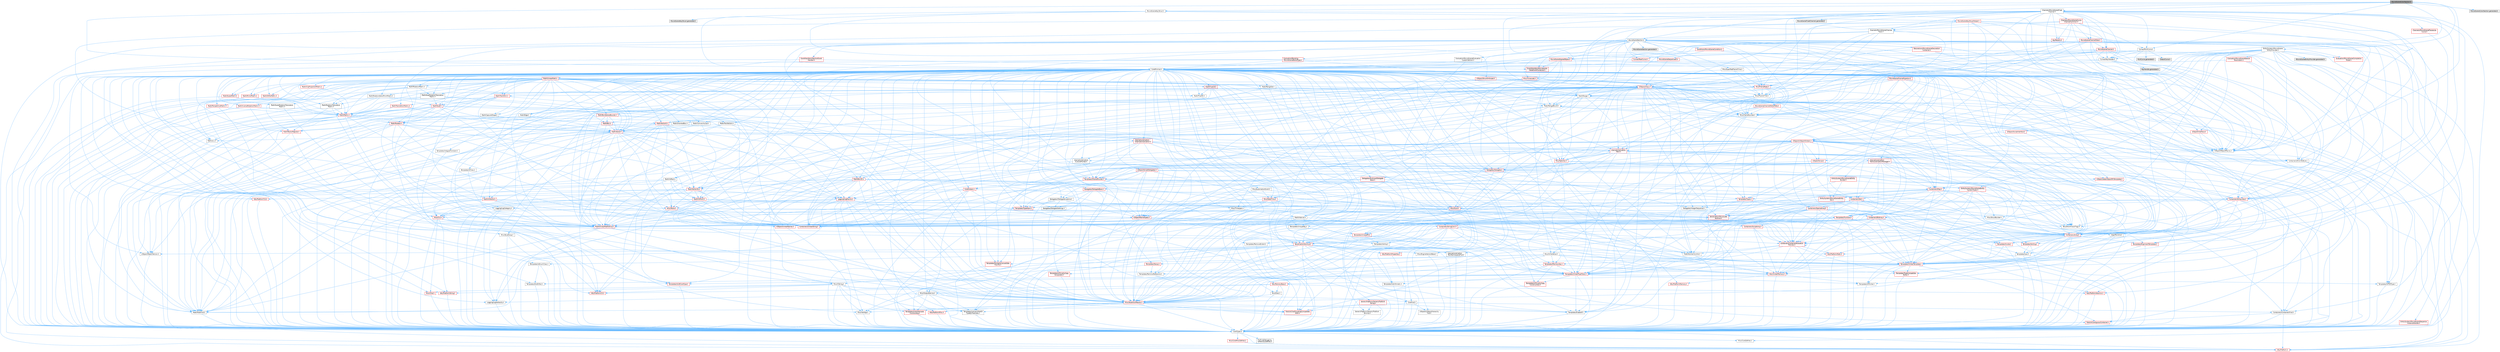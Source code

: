 digraph "MovieSceneColorSection.h"
{
 // INTERACTIVE_SVG=YES
 // LATEX_PDF_SIZE
  bgcolor="transparent";
  edge [fontname=Helvetica,fontsize=10,labelfontname=Helvetica,labelfontsize=10];
  node [fontname=Helvetica,fontsize=10,shape=box,height=0.2,width=0.4];
  Node1 [id="Node000001",label="MovieSceneColorSection.h",height=0.2,width=0.4,color="gray40", fillcolor="grey60", style="filled", fontcolor="black",tooltip=" "];
  Node1 -> Node2 [id="edge1_Node000001_Node000002",color="steelblue1",style="solid",tooltip=" "];
  Node2 [id="Node000002",label="CoreMinimal.h",height=0.2,width=0.4,color="grey40", fillcolor="white", style="filled",URL="$d7/d67/CoreMinimal_8h.html",tooltip=" "];
  Node2 -> Node3 [id="edge2_Node000002_Node000003",color="steelblue1",style="solid",tooltip=" "];
  Node3 [id="Node000003",label="CoreTypes.h",height=0.2,width=0.4,color="grey40", fillcolor="white", style="filled",URL="$dc/dec/CoreTypes_8h.html",tooltip=" "];
  Node3 -> Node4 [id="edge3_Node000003_Node000004",color="steelblue1",style="solid",tooltip=" "];
  Node4 [id="Node000004",label="HAL/Platform.h",height=0.2,width=0.4,color="red", fillcolor="#FFF0F0", style="filled",URL="$d9/dd0/Platform_8h.html",tooltip=" "];
  Node3 -> Node14 [id="edge4_Node000003_Node000014",color="steelblue1",style="solid",tooltip=" "];
  Node14 [id="Node000014",label="ProfilingDebugging\l/UMemoryDefines.h",height=0.2,width=0.4,color="grey40", fillcolor="white", style="filled",URL="$d2/da2/UMemoryDefines_8h.html",tooltip=" "];
  Node3 -> Node15 [id="edge5_Node000003_Node000015",color="steelblue1",style="solid",tooltip=" "];
  Node15 [id="Node000015",label="Misc/CoreMiscDefines.h",height=0.2,width=0.4,color="red", fillcolor="#FFF0F0", style="filled",URL="$da/d38/CoreMiscDefines_8h.html",tooltip=" "];
  Node15 -> Node4 [id="edge6_Node000015_Node000004",color="steelblue1",style="solid",tooltip=" "];
  Node3 -> Node16 [id="edge7_Node000003_Node000016",color="steelblue1",style="solid",tooltip=" "];
  Node16 [id="Node000016",label="Misc/CoreDefines.h",height=0.2,width=0.4,color="grey40", fillcolor="white", style="filled",URL="$d3/dd2/CoreDefines_8h.html",tooltip=" "];
  Node2 -> Node17 [id="edge8_Node000002_Node000017",color="steelblue1",style="solid",tooltip=" "];
  Node17 [id="Node000017",label="CoreFwd.h",height=0.2,width=0.4,color="grey40", fillcolor="white", style="filled",URL="$d1/d1e/CoreFwd_8h.html",tooltip=" "];
  Node17 -> Node3 [id="edge9_Node000017_Node000003",color="steelblue1",style="solid",tooltip=" "];
  Node17 -> Node18 [id="edge10_Node000017_Node000018",color="steelblue1",style="solid",tooltip=" "];
  Node18 [id="Node000018",label="Containers/ContainersFwd.h",height=0.2,width=0.4,color="grey40", fillcolor="white", style="filled",URL="$d4/d0a/ContainersFwd_8h.html",tooltip=" "];
  Node18 -> Node4 [id="edge11_Node000018_Node000004",color="steelblue1",style="solid",tooltip=" "];
  Node18 -> Node3 [id="edge12_Node000018_Node000003",color="steelblue1",style="solid",tooltip=" "];
  Node18 -> Node19 [id="edge13_Node000018_Node000019",color="steelblue1",style="solid",tooltip=" "];
  Node19 [id="Node000019",label="Traits/IsContiguousContainer.h",height=0.2,width=0.4,color="red", fillcolor="#FFF0F0", style="filled",URL="$d5/d3c/IsContiguousContainer_8h.html",tooltip=" "];
  Node19 -> Node3 [id="edge14_Node000019_Node000003",color="steelblue1",style="solid",tooltip=" "];
  Node17 -> Node22 [id="edge15_Node000017_Node000022",color="steelblue1",style="solid",tooltip=" "];
  Node22 [id="Node000022",label="Math/MathFwd.h",height=0.2,width=0.4,color="grey40", fillcolor="white", style="filled",URL="$d2/d10/MathFwd_8h.html",tooltip=" "];
  Node22 -> Node4 [id="edge16_Node000022_Node000004",color="steelblue1",style="solid",tooltip=" "];
  Node17 -> Node23 [id="edge17_Node000017_Node000023",color="steelblue1",style="solid",tooltip=" "];
  Node23 [id="Node000023",label="UObject/UObjectHierarchy\lFwd.h",height=0.2,width=0.4,color="grey40", fillcolor="white", style="filled",URL="$d3/d13/UObjectHierarchyFwd_8h.html",tooltip=" "];
  Node2 -> Node23 [id="edge18_Node000002_Node000023",color="steelblue1",style="solid",tooltip=" "];
  Node2 -> Node18 [id="edge19_Node000002_Node000018",color="steelblue1",style="solid",tooltip=" "];
  Node2 -> Node24 [id="edge20_Node000002_Node000024",color="steelblue1",style="solid",tooltip=" "];
  Node24 [id="Node000024",label="Misc/VarArgs.h",height=0.2,width=0.4,color="grey40", fillcolor="white", style="filled",URL="$d5/d6f/VarArgs_8h.html",tooltip=" "];
  Node24 -> Node3 [id="edge21_Node000024_Node000003",color="steelblue1",style="solid",tooltip=" "];
  Node2 -> Node25 [id="edge22_Node000002_Node000025",color="steelblue1",style="solid",tooltip=" "];
  Node25 [id="Node000025",label="Logging/LogVerbosity.h",height=0.2,width=0.4,color="grey40", fillcolor="white", style="filled",URL="$d2/d8f/LogVerbosity_8h.html",tooltip=" "];
  Node25 -> Node3 [id="edge23_Node000025_Node000003",color="steelblue1",style="solid",tooltip=" "];
  Node2 -> Node26 [id="edge24_Node000002_Node000026",color="steelblue1",style="solid",tooltip=" "];
  Node26 [id="Node000026",label="Misc/OutputDevice.h",height=0.2,width=0.4,color="grey40", fillcolor="white", style="filled",URL="$d7/d32/OutputDevice_8h.html",tooltip=" "];
  Node26 -> Node17 [id="edge25_Node000026_Node000017",color="steelblue1",style="solid",tooltip=" "];
  Node26 -> Node3 [id="edge26_Node000026_Node000003",color="steelblue1",style="solid",tooltip=" "];
  Node26 -> Node25 [id="edge27_Node000026_Node000025",color="steelblue1",style="solid",tooltip=" "];
  Node26 -> Node24 [id="edge28_Node000026_Node000024",color="steelblue1",style="solid",tooltip=" "];
  Node26 -> Node27 [id="edge29_Node000026_Node000027",color="steelblue1",style="solid",tooltip=" "];
  Node27 [id="Node000027",label="Templates/IsArrayOrRefOf\lTypeByPredicate.h",height=0.2,width=0.4,color="grey40", fillcolor="white", style="filled",URL="$d6/da1/IsArrayOrRefOfTypeByPredicate_8h.html",tooltip=" "];
  Node27 -> Node3 [id="edge30_Node000027_Node000003",color="steelblue1",style="solid",tooltip=" "];
  Node26 -> Node28 [id="edge31_Node000026_Node000028",color="steelblue1",style="solid",tooltip=" "];
  Node28 [id="Node000028",label="Templates/IsValidVariadic\lFunctionArg.h",height=0.2,width=0.4,color="red", fillcolor="#FFF0F0", style="filled",URL="$d0/dc8/IsValidVariadicFunctionArg_8h.html",tooltip=" "];
  Node28 -> Node3 [id="edge32_Node000028_Node000003",color="steelblue1",style="solid",tooltip=" "];
  Node26 -> Node30 [id="edge33_Node000026_Node000030",color="steelblue1",style="solid",tooltip=" "];
  Node30 [id="Node000030",label="Traits/IsCharEncodingCompatible\lWith.h",height=0.2,width=0.4,color="red", fillcolor="#FFF0F0", style="filled",URL="$df/dd1/IsCharEncodingCompatibleWith_8h.html",tooltip=" "];
  Node2 -> Node32 [id="edge34_Node000002_Node000032",color="steelblue1",style="solid",tooltip=" "];
  Node32 [id="Node000032",label="HAL/PlatformCrt.h",height=0.2,width=0.4,color="red", fillcolor="#FFF0F0", style="filled",URL="$d8/d75/PlatformCrt_8h.html",tooltip=" "];
  Node2 -> Node42 [id="edge35_Node000002_Node000042",color="steelblue1",style="solid",tooltip=" "];
  Node42 [id="Node000042",label="HAL/PlatformMisc.h",height=0.2,width=0.4,color="red", fillcolor="#FFF0F0", style="filled",URL="$d0/df5/PlatformMisc_8h.html",tooltip=" "];
  Node42 -> Node3 [id="edge36_Node000042_Node000003",color="steelblue1",style="solid",tooltip=" "];
  Node2 -> Node61 [id="edge37_Node000002_Node000061",color="steelblue1",style="solid",tooltip=" "];
  Node61 [id="Node000061",label="Misc/AssertionMacros.h",height=0.2,width=0.4,color="red", fillcolor="#FFF0F0", style="filled",URL="$d0/dfa/AssertionMacros_8h.html",tooltip=" "];
  Node61 -> Node3 [id="edge38_Node000061_Node000003",color="steelblue1",style="solid",tooltip=" "];
  Node61 -> Node4 [id="edge39_Node000061_Node000004",color="steelblue1",style="solid",tooltip=" "];
  Node61 -> Node42 [id="edge40_Node000061_Node000042",color="steelblue1",style="solid",tooltip=" "];
  Node61 -> Node62 [id="edge41_Node000061_Node000062",color="steelblue1",style="solid",tooltip=" "];
  Node62 [id="Node000062",label="Templates/EnableIf.h",height=0.2,width=0.4,color="grey40", fillcolor="white", style="filled",URL="$d7/d60/EnableIf_8h.html",tooltip=" "];
  Node62 -> Node3 [id="edge42_Node000062_Node000003",color="steelblue1",style="solid",tooltip=" "];
  Node61 -> Node27 [id="edge43_Node000061_Node000027",color="steelblue1",style="solid",tooltip=" "];
  Node61 -> Node28 [id="edge44_Node000061_Node000028",color="steelblue1",style="solid",tooltip=" "];
  Node61 -> Node30 [id="edge45_Node000061_Node000030",color="steelblue1",style="solid",tooltip=" "];
  Node61 -> Node24 [id="edge46_Node000061_Node000024",color="steelblue1",style="solid",tooltip=" "];
  Node2 -> Node70 [id="edge47_Node000002_Node000070",color="steelblue1",style="solid",tooltip=" "];
  Node70 [id="Node000070",label="Templates/IsPointer.h",height=0.2,width=0.4,color="grey40", fillcolor="white", style="filled",URL="$d7/d05/IsPointer_8h.html",tooltip=" "];
  Node70 -> Node3 [id="edge48_Node000070_Node000003",color="steelblue1",style="solid",tooltip=" "];
  Node2 -> Node71 [id="edge49_Node000002_Node000071",color="steelblue1",style="solid",tooltip=" "];
  Node71 [id="Node000071",label="HAL/PlatformMemory.h",height=0.2,width=0.4,color="red", fillcolor="#FFF0F0", style="filled",URL="$de/d68/PlatformMemory_8h.html",tooltip=" "];
  Node71 -> Node3 [id="edge50_Node000071_Node000003",color="steelblue1",style="solid",tooltip=" "];
  Node2 -> Node54 [id="edge51_Node000002_Node000054",color="steelblue1",style="solid",tooltip=" "];
  Node54 [id="Node000054",label="HAL/PlatformAtomics.h",height=0.2,width=0.4,color="red", fillcolor="#FFF0F0", style="filled",URL="$d3/d36/PlatformAtomics_8h.html",tooltip=" "];
  Node54 -> Node3 [id="edge52_Node000054_Node000003",color="steelblue1",style="solid",tooltip=" "];
  Node2 -> Node76 [id="edge53_Node000002_Node000076",color="steelblue1",style="solid",tooltip=" "];
  Node76 [id="Node000076",label="Misc/Exec.h",height=0.2,width=0.4,color="grey40", fillcolor="white", style="filled",URL="$de/ddb/Exec_8h.html",tooltip=" "];
  Node76 -> Node3 [id="edge54_Node000076_Node000003",color="steelblue1",style="solid",tooltip=" "];
  Node76 -> Node61 [id="edge55_Node000076_Node000061",color="steelblue1",style="solid",tooltip=" "];
  Node2 -> Node77 [id="edge56_Node000002_Node000077",color="steelblue1",style="solid",tooltip=" "];
  Node77 [id="Node000077",label="HAL/MemoryBase.h",height=0.2,width=0.4,color="red", fillcolor="#FFF0F0", style="filled",URL="$d6/d9f/MemoryBase_8h.html",tooltip=" "];
  Node77 -> Node3 [id="edge57_Node000077_Node000003",color="steelblue1",style="solid",tooltip=" "];
  Node77 -> Node54 [id="edge58_Node000077_Node000054",color="steelblue1",style="solid",tooltip=" "];
  Node77 -> Node32 [id="edge59_Node000077_Node000032",color="steelblue1",style="solid",tooltip=" "];
  Node77 -> Node76 [id="edge60_Node000077_Node000076",color="steelblue1",style="solid",tooltip=" "];
  Node77 -> Node26 [id="edge61_Node000077_Node000026",color="steelblue1",style="solid",tooltip=" "];
  Node2 -> Node87 [id="edge62_Node000002_Node000087",color="steelblue1",style="solid",tooltip=" "];
  Node87 [id="Node000087",label="HAL/UnrealMemory.h",height=0.2,width=0.4,color="red", fillcolor="#FFF0F0", style="filled",URL="$d9/d96/UnrealMemory_8h.html",tooltip=" "];
  Node87 -> Node3 [id="edge63_Node000087_Node000003",color="steelblue1",style="solid",tooltip=" "];
  Node87 -> Node77 [id="edge64_Node000087_Node000077",color="steelblue1",style="solid",tooltip=" "];
  Node87 -> Node71 [id="edge65_Node000087_Node000071",color="steelblue1",style="solid",tooltip=" "];
  Node87 -> Node70 [id="edge66_Node000087_Node000070",color="steelblue1",style="solid",tooltip=" "];
  Node2 -> Node89 [id="edge67_Node000002_Node000089",color="steelblue1",style="solid",tooltip=" "];
  Node89 [id="Node000089",label="Templates/IsArithmetic.h",height=0.2,width=0.4,color="grey40", fillcolor="white", style="filled",URL="$d2/d5d/IsArithmetic_8h.html",tooltip=" "];
  Node89 -> Node3 [id="edge68_Node000089_Node000003",color="steelblue1",style="solid",tooltip=" "];
  Node2 -> Node83 [id="edge69_Node000002_Node000083",color="steelblue1",style="solid",tooltip=" "];
  Node83 [id="Node000083",label="Templates/AndOrNot.h",height=0.2,width=0.4,color="grey40", fillcolor="white", style="filled",URL="$db/d0a/AndOrNot_8h.html",tooltip=" "];
  Node83 -> Node3 [id="edge70_Node000083_Node000003",color="steelblue1",style="solid",tooltip=" "];
  Node2 -> Node90 [id="edge71_Node000002_Node000090",color="steelblue1",style="solid",tooltip=" "];
  Node90 [id="Node000090",label="Templates/IsPODType.h",height=0.2,width=0.4,color="grey40", fillcolor="white", style="filled",URL="$d7/db1/IsPODType_8h.html",tooltip=" "];
  Node90 -> Node3 [id="edge72_Node000090_Node000003",color="steelblue1",style="solid",tooltip=" "];
  Node2 -> Node91 [id="edge73_Node000002_Node000091",color="steelblue1",style="solid",tooltip=" "];
  Node91 [id="Node000091",label="Templates/IsUECoreType.h",height=0.2,width=0.4,color="red", fillcolor="#FFF0F0", style="filled",URL="$d1/db8/IsUECoreType_8h.html",tooltip=" "];
  Node91 -> Node3 [id="edge74_Node000091_Node000003",color="steelblue1",style="solid",tooltip=" "];
  Node2 -> Node84 [id="edge75_Node000002_Node000084",color="steelblue1",style="solid",tooltip=" "];
  Node84 [id="Node000084",label="Templates/IsTriviallyCopy\lConstructible.h",height=0.2,width=0.4,color="red", fillcolor="#FFF0F0", style="filled",URL="$d3/d78/IsTriviallyCopyConstructible_8h.html",tooltip=" "];
  Node84 -> Node3 [id="edge76_Node000084_Node000003",color="steelblue1",style="solid",tooltip=" "];
  Node2 -> Node92 [id="edge77_Node000002_Node000092",color="steelblue1",style="solid",tooltip=" "];
  Node92 [id="Node000092",label="Templates/UnrealTypeTraits.h",height=0.2,width=0.4,color="red", fillcolor="#FFF0F0", style="filled",URL="$d2/d2d/UnrealTypeTraits_8h.html",tooltip=" "];
  Node92 -> Node3 [id="edge78_Node000092_Node000003",color="steelblue1",style="solid",tooltip=" "];
  Node92 -> Node70 [id="edge79_Node000092_Node000070",color="steelblue1",style="solid",tooltip=" "];
  Node92 -> Node61 [id="edge80_Node000092_Node000061",color="steelblue1",style="solid",tooltip=" "];
  Node92 -> Node83 [id="edge81_Node000092_Node000083",color="steelblue1",style="solid",tooltip=" "];
  Node92 -> Node62 [id="edge82_Node000092_Node000062",color="steelblue1",style="solid",tooltip=" "];
  Node92 -> Node89 [id="edge83_Node000092_Node000089",color="steelblue1",style="solid",tooltip=" "];
  Node92 -> Node90 [id="edge84_Node000092_Node000090",color="steelblue1",style="solid",tooltip=" "];
  Node92 -> Node91 [id="edge85_Node000092_Node000091",color="steelblue1",style="solid",tooltip=" "];
  Node92 -> Node84 [id="edge86_Node000092_Node000084",color="steelblue1",style="solid",tooltip=" "];
  Node2 -> Node62 [id="edge87_Node000002_Node000062",color="steelblue1",style="solid",tooltip=" "];
  Node2 -> Node94 [id="edge88_Node000002_Node000094",color="steelblue1",style="solid",tooltip=" "];
  Node94 [id="Node000094",label="Templates/RemoveReference.h",height=0.2,width=0.4,color="grey40", fillcolor="white", style="filled",URL="$da/dbe/RemoveReference_8h.html",tooltip=" "];
  Node94 -> Node3 [id="edge89_Node000094_Node000003",color="steelblue1",style="solid",tooltip=" "];
  Node2 -> Node95 [id="edge90_Node000002_Node000095",color="steelblue1",style="solid",tooltip=" "];
  Node95 [id="Node000095",label="Templates/IntegralConstant.h",height=0.2,width=0.4,color="grey40", fillcolor="white", style="filled",URL="$db/d1b/IntegralConstant_8h.html",tooltip=" "];
  Node95 -> Node3 [id="edge91_Node000095_Node000003",color="steelblue1",style="solid",tooltip=" "];
  Node2 -> Node96 [id="edge92_Node000002_Node000096",color="steelblue1",style="solid",tooltip=" "];
  Node96 [id="Node000096",label="Templates/IsClass.h",height=0.2,width=0.4,color="grey40", fillcolor="white", style="filled",URL="$db/dcb/IsClass_8h.html",tooltip=" "];
  Node96 -> Node3 [id="edge93_Node000096_Node000003",color="steelblue1",style="solid",tooltip=" "];
  Node2 -> Node97 [id="edge94_Node000002_Node000097",color="steelblue1",style="solid",tooltip=" "];
  Node97 [id="Node000097",label="Templates/TypeCompatible\lBytes.h",height=0.2,width=0.4,color="red", fillcolor="#FFF0F0", style="filled",URL="$df/d0a/TypeCompatibleBytes_8h.html",tooltip=" "];
  Node97 -> Node3 [id="edge95_Node000097_Node000003",color="steelblue1",style="solid",tooltip=" "];
  Node2 -> Node19 [id="edge96_Node000002_Node000019",color="steelblue1",style="solid",tooltip=" "];
  Node2 -> Node98 [id="edge97_Node000002_Node000098",color="steelblue1",style="solid",tooltip=" "];
  Node98 [id="Node000098",label="Templates/UnrealTemplate.h",height=0.2,width=0.4,color="red", fillcolor="#FFF0F0", style="filled",URL="$d4/d24/UnrealTemplate_8h.html",tooltip=" "];
  Node98 -> Node3 [id="edge98_Node000098_Node000003",color="steelblue1",style="solid",tooltip=" "];
  Node98 -> Node70 [id="edge99_Node000098_Node000070",color="steelblue1",style="solid",tooltip=" "];
  Node98 -> Node87 [id="edge100_Node000098_Node000087",color="steelblue1",style="solid",tooltip=" "];
  Node98 -> Node92 [id="edge101_Node000098_Node000092",color="steelblue1",style="solid",tooltip=" "];
  Node98 -> Node94 [id="edge102_Node000098_Node000094",color="steelblue1",style="solid",tooltip=" "];
  Node98 -> Node97 [id="edge103_Node000098_Node000097",color="steelblue1",style="solid",tooltip=" "];
  Node98 -> Node19 [id="edge104_Node000098_Node000019",color="steelblue1",style="solid",tooltip=" "];
  Node2 -> Node47 [id="edge105_Node000002_Node000047",color="steelblue1",style="solid",tooltip=" "];
  Node47 [id="Node000047",label="Math/NumericLimits.h",height=0.2,width=0.4,color="grey40", fillcolor="white", style="filled",URL="$df/d1b/NumericLimits_8h.html",tooltip=" "];
  Node47 -> Node3 [id="edge106_Node000047_Node000003",color="steelblue1",style="solid",tooltip=" "];
  Node2 -> Node102 [id="edge107_Node000002_Node000102",color="steelblue1",style="solid",tooltip=" "];
  Node102 [id="Node000102",label="HAL/PlatformMath.h",height=0.2,width=0.4,color="red", fillcolor="#FFF0F0", style="filled",URL="$dc/d53/PlatformMath_8h.html",tooltip=" "];
  Node102 -> Node3 [id="edge108_Node000102_Node000003",color="steelblue1",style="solid",tooltip=" "];
  Node2 -> Node85 [id="edge109_Node000002_Node000085",color="steelblue1",style="solid",tooltip=" "];
  Node85 [id="Node000085",label="Templates/IsTriviallyCopy\lAssignable.h",height=0.2,width=0.4,color="red", fillcolor="#FFF0F0", style="filled",URL="$d2/df2/IsTriviallyCopyAssignable_8h.html",tooltip=" "];
  Node85 -> Node3 [id="edge110_Node000085_Node000003",color="steelblue1",style="solid",tooltip=" "];
  Node2 -> Node110 [id="edge111_Node000002_Node000110",color="steelblue1",style="solid",tooltip=" "];
  Node110 [id="Node000110",label="Templates/MemoryOps.h",height=0.2,width=0.4,color="red", fillcolor="#FFF0F0", style="filled",URL="$db/dea/MemoryOps_8h.html",tooltip=" "];
  Node110 -> Node3 [id="edge112_Node000110_Node000003",color="steelblue1",style="solid",tooltip=" "];
  Node110 -> Node87 [id="edge113_Node000110_Node000087",color="steelblue1",style="solid",tooltip=" "];
  Node110 -> Node85 [id="edge114_Node000110_Node000085",color="steelblue1",style="solid",tooltip=" "];
  Node110 -> Node84 [id="edge115_Node000110_Node000084",color="steelblue1",style="solid",tooltip=" "];
  Node110 -> Node92 [id="edge116_Node000110_Node000092",color="steelblue1",style="solid",tooltip=" "];
  Node2 -> Node111 [id="edge117_Node000002_Node000111",color="steelblue1",style="solid",tooltip=" "];
  Node111 [id="Node000111",label="Containers/ContainerAllocation\lPolicies.h",height=0.2,width=0.4,color="red", fillcolor="#FFF0F0", style="filled",URL="$d7/dff/ContainerAllocationPolicies_8h.html",tooltip=" "];
  Node111 -> Node3 [id="edge118_Node000111_Node000003",color="steelblue1",style="solid",tooltip=" "];
  Node111 -> Node111 [id="edge119_Node000111_Node000111",color="steelblue1",style="solid",tooltip=" "];
  Node111 -> Node102 [id="edge120_Node000111_Node000102",color="steelblue1",style="solid",tooltip=" "];
  Node111 -> Node87 [id="edge121_Node000111_Node000087",color="steelblue1",style="solid",tooltip=" "];
  Node111 -> Node47 [id="edge122_Node000111_Node000047",color="steelblue1",style="solid",tooltip=" "];
  Node111 -> Node61 [id="edge123_Node000111_Node000061",color="steelblue1",style="solid",tooltip=" "];
  Node111 -> Node110 [id="edge124_Node000111_Node000110",color="steelblue1",style="solid",tooltip=" "];
  Node111 -> Node97 [id="edge125_Node000111_Node000097",color="steelblue1",style="solid",tooltip=" "];
  Node2 -> Node114 [id="edge126_Node000002_Node000114",color="steelblue1",style="solid",tooltip=" "];
  Node114 [id="Node000114",label="Templates/IsEnumClass.h",height=0.2,width=0.4,color="grey40", fillcolor="white", style="filled",URL="$d7/d15/IsEnumClass_8h.html",tooltip=" "];
  Node114 -> Node3 [id="edge127_Node000114_Node000003",color="steelblue1",style="solid",tooltip=" "];
  Node114 -> Node83 [id="edge128_Node000114_Node000083",color="steelblue1",style="solid",tooltip=" "];
  Node2 -> Node115 [id="edge129_Node000002_Node000115",color="steelblue1",style="solid",tooltip=" "];
  Node115 [id="Node000115",label="HAL/PlatformProperties.h",height=0.2,width=0.4,color="red", fillcolor="#FFF0F0", style="filled",URL="$d9/db0/PlatformProperties_8h.html",tooltip=" "];
  Node115 -> Node3 [id="edge130_Node000115_Node000003",color="steelblue1",style="solid",tooltip=" "];
  Node2 -> Node118 [id="edge131_Node000002_Node000118",color="steelblue1",style="solid",tooltip=" "];
  Node118 [id="Node000118",label="Misc/EngineVersionBase.h",height=0.2,width=0.4,color="grey40", fillcolor="white", style="filled",URL="$d5/d2b/EngineVersionBase_8h.html",tooltip=" "];
  Node118 -> Node3 [id="edge132_Node000118_Node000003",color="steelblue1",style="solid",tooltip=" "];
  Node2 -> Node119 [id="edge133_Node000002_Node000119",color="steelblue1",style="solid",tooltip=" "];
  Node119 [id="Node000119",label="Internationalization\l/TextNamespaceFwd.h",height=0.2,width=0.4,color="grey40", fillcolor="white", style="filled",URL="$d8/d97/TextNamespaceFwd_8h.html",tooltip=" "];
  Node119 -> Node3 [id="edge134_Node000119_Node000003",color="steelblue1",style="solid",tooltip=" "];
  Node2 -> Node120 [id="edge135_Node000002_Node000120",color="steelblue1",style="solid",tooltip=" "];
  Node120 [id="Node000120",label="Serialization/Archive.h",height=0.2,width=0.4,color="red", fillcolor="#FFF0F0", style="filled",URL="$d7/d3b/Archive_8h.html",tooltip=" "];
  Node120 -> Node17 [id="edge136_Node000120_Node000017",color="steelblue1",style="solid",tooltip=" "];
  Node120 -> Node3 [id="edge137_Node000120_Node000003",color="steelblue1",style="solid",tooltip=" "];
  Node120 -> Node115 [id="edge138_Node000120_Node000115",color="steelblue1",style="solid",tooltip=" "];
  Node120 -> Node119 [id="edge139_Node000120_Node000119",color="steelblue1",style="solid",tooltip=" "];
  Node120 -> Node22 [id="edge140_Node000120_Node000022",color="steelblue1",style="solid",tooltip=" "];
  Node120 -> Node61 [id="edge141_Node000120_Node000061",color="steelblue1",style="solid",tooltip=" "];
  Node120 -> Node118 [id="edge142_Node000120_Node000118",color="steelblue1",style="solid",tooltip=" "];
  Node120 -> Node24 [id="edge143_Node000120_Node000024",color="steelblue1",style="solid",tooltip=" "];
  Node120 -> Node62 [id="edge144_Node000120_Node000062",color="steelblue1",style="solid",tooltip=" "];
  Node120 -> Node27 [id="edge145_Node000120_Node000027",color="steelblue1",style="solid",tooltip=" "];
  Node120 -> Node114 [id="edge146_Node000120_Node000114",color="steelblue1",style="solid",tooltip=" "];
  Node120 -> Node28 [id="edge147_Node000120_Node000028",color="steelblue1",style="solid",tooltip=" "];
  Node120 -> Node98 [id="edge148_Node000120_Node000098",color="steelblue1",style="solid",tooltip=" "];
  Node120 -> Node30 [id="edge149_Node000120_Node000030",color="steelblue1",style="solid",tooltip=" "];
  Node120 -> Node123 [id="edge150_Node000120_Node000123",color="steelblue1",style="solid",tooltip=" "];
  Node123 [id="Node000123",label="UObject/ObjectVersion.h",height=0.2,width=0.4,color="grey40", fillcolor="white", style="filled",URL="$da/d63/ObjectVersion_8h.html",tooltip=" "];
  Node123 -> Node3 [id="edge151_Node000123_Node000003",color="steelblue1",style="solid",tooltip=" "];
  Node2 -> Node124 [id="edge152_Node000002_Node000124",color="steelblue1",style="solid",tooltip=" "];
  Node124 [id="Node000124",label="Templates/Less.h",height=0.2,width=0.4,color="grey40", fillcolor="white", style="filled",URL="$de/dc8/Less_8h.html",tooltip=" "];
  Node124 -> Node3 [id="edge153_Node000124_Node000003",color="steelblue1",style="solid",tooltip=" "];
  Node124 -> Node98 [id="edge154_Node000124_Node000098",color="steelblue1",style="solid",tooltip=" "];
  Node2 -> Node125 [id="edge155_Node000002_Node000125",color="steelblue1",style="solid",tooltip=" "];
  Node125 [id="Node000125",label="Templates/Sorting.h",height=0.2,width=0.4,color="red", fillcolor="#FFF0F0", style="filled",URL="$d3/d9e/Sorting_8h.html",tooltip=" "];
  Node125 -> Node3 [id="edge156_Node000125_Node000003",color="steelblue1",style="solid",tooltip=" "];
  Node125 -> Node102 [id="edge157_Node000125_Node000102",color="steelblue1",style="solid",tooltip=" "];
  Node125 -> Node124 [id="edge158_Node000125_Node000124",color="steelblue1",style="solid",tooltip=" "];
  Node2 -> Node136 [id="edge159_Node000002_Node000136",color="steelblue1",style="solid",tooltip=" "];
  Node136 [id="Node000136",label="Misc/Char.h",height=0.2,width=0.4,color="red", fillcolor="#FFF0F0", style="filled",URL="$d0/d58/Char_8h.html",tooltip=" "];
  Node136 -> Node3 [id="edge160_Node000136_Node000003",color="steelblue1",style="solid",tooltip=" "];
  Node2 -> Node139 [id="edge161_Node000002_Node000139",color="steelblue1",style="solid",tooltip=" "];
  Node139 [id="Node000139",label="GenericPlatform/GenericPlatform\lStricmp.h",height=0.2,width=0.4,color="grey40", fillcolor="white", style="filled",URL="$d2/d86/GenericPlatformStricmp_8h.html",tooltip=" "];
  Node139 -> Node3 [id="edge162_Node000139_Node000003",color="steelblue1",style="solid",tooltip=" "];
  Node2 -> Node140 [id="edge163_Node000002_Node000140",color="steelblue1",style="solid",tooltip=" "];
  Node140 [id="Node000140",label="GenericPlatform/GenericPlatform\lString.h",height=0.2,width=0.4,color="red", fillcolor="#FFF0F0", style="filled",URL="$dd/d20/GenericPlatformString_8h.html",tooltip=" "];
  Node140 -> Node3 [id="edge164_Node000140_Node000003",color="steelblue1",style="solid",tooltip=" "];
  Node140 -> Node139 [id="edge165_Node000140_Node000139",color="steelblue1",style="solid",tooltip=" "];
  Node140 -> Node62 [id="edge166_Node000140_Node000062",color="steelblue1",style="solid",tooltip=" "];
  Node140 -> Node30 [id="edge167_Node000140_Node000030",color="steelblue1",style="solid",tooltip=" "];
  Node2 -> Node73 [id="edge168_Node000002_Node000073",color="steelblue1",style="solid",tooltip=" "];
  Node73 [id="Node000073",label="HAL/PlatformString.h",height=0.2,width=0.4,color="red", fillcolor="#FFF0F0", style="filled",URL="$db/db5/PlatformString_8h.html",tooltip=" "];
  Node73 -> Node3 [id="edge169_Node000073_Node000003",color="steelblue1",style="solid",tooltip=" "];
  Node2 -> Node143 [id="edge170_Node000002_Node000143",color="steelblue1",style="solid",tooltip=" "];
  Node143 [id="Node000143",label="Misc/CString.h",height=0.2,width=0.4,color="grey40", fillcolor="white", style="filled",URL="$d2/d49/CString_8h.html",tooltip=" "];
  Node143 -> Node3 [id="edge171_Node000143_Node000003",color="steelblue1",style="solid",tooltip=" "];
  Node143 -> Node32 [id="edge172_Node000143_Node000032",color="steelblue1",style="solid",tooltip=" "];
  Node143 -> Node73 [id="edge173_Node000143_Node000073",color="steelblue1",style="solid",tooltip=" "];
  Node143 -> Node61 [id="edge174_Node000143_Node000061",color="steelblue1",style="solid",tooltip=" "];
  Node143 -> Node136 [id="edge175_Node000143_Node000136",color="steelblue1",style="solid",tooltip=" "];
  Node143 -> Node24 [id="edge176_Node000143_Node000024",color="steelblue1",style="solid",tooltip=" "];
  Node143 -> Node27 [id="edge177_Node000143_Node000027",color="steelblue1",style="solid",tooltip=" "];
  Node143 -> Node28 [id="edge178_Node000143_Node000028",color="steelblue1",style="solid",tooltip=" "];
  Node143 -> Node30 [id="edge179_Node000143_Node000030",color="steelblue1",style="solid",tooltip=" "];
  Node2 -> Node144 [id="edge180_Node000002_Node000144",color="steelblue1",style="solid",tooltip=" "];
  Node144 [id="Node000144",label="Misc/Crc.h",height=0.2,width=0.4,color="red", fillcolor="#FFF0F0", style="filled",URL="$d4/dd2/Crc_8h.html",tooltip=" "];
  Node144 -> Node3 [id="edge181_Node000144_Node000003",color="steelblue1",style="solid",tooltip=" "];
  Node144 -> Node73 [id="edge182_Node000144_Node000073",color="steelblue1",style="solid",tooltip=" "];
  Node144 -> Node61 [id="edge183_Node000144_Node000061",color="steelblue1",style="solid",tooltip=" "];
  Node144 -> Node143 [id="edge184_Node000144_Node000143",color="steelblue1",style="solid",tooltip=" "];
  Node144 -> Node136 [id="edge185_Node000144_Node000136",color="steelblue1",style="solid",tooltip=" "];
  Node144 -> Node92 [id="edge186_Node000144_Node000092",color="steelblue1",style="solid",tooltip=" "];
  Node2 -> Node135 [id="edge187_Node000002_Node000135",color="steelblue1",style="solid",tooltip=" "];
  Node135 [id="Node000135",label="Math/UnrealMathUtility.h",height=0.2,width=0.4,color="red", fillcolor="#FFF0F0", style="filled",URL="$db/db8/UnrealMathUtility_8h.html",tooltip=" "];
  Node135 -> Node3 [id="edge188_Node000135_Node000003",color="steelblue1",style="solid",tooltip=" "];
  Node135 -> Node61 [id="edge189_Node000135_Node000061",color="steelblue1",style="solid",tooltip=" "];
  Node135 -> Node102 [id="edge190_Node000135_Node000102",color="steelblue1",style="solid",tooltip=" "];
  Node135 -> Node22 [id="edge191_Node000135_Node000022",color="steelblue1",style="solid",tooltip=" "];
  Node2 -> Node145 [id="edge192_Node000002_Node000145",color="steelblue1",style="solid",tooltip=" "];
  Node145 [id="Node000145",label="Containers/UnrealString.h",height=0.2,width=0.4,color="red", fillcolor="#FFF0F0", style="filled",URL="$d5/dba/UnrealString_8h.html",tooltip=" "];
  Node2 -> Node149 [id="edge193_Node000002_Node000149",color="steelblue1",style="solid",tooltip=" "];
  Node149 [id="Node000149",label="Containers/Array.h",height=0.2,width=0.4,color="red", fillcolor="#FFF0F0", style="filled",URL="$df/dd0/Array_8h.html",tooltip=" "];
  Node149 -> Node3 [id="edge194_Node000149_Node000003",color="steelblue1",style="solid",tooltip=" "];
  Node149 -> Node61 [id="edge195_Node000149_Node000061",color="steelblue1",style="solid",tooltip=" "];
  Node149 -> Node87 [id="edge196_Node000149_Node000087",color="steelblue1",style="solid",tooltip=" "];
  Node149 -> Node92 [id="edge197_Node000149_Node000092",color="steelblue1",style="solid",tooltip=" "];
  Node149 -> Node98 [id="edge198_Node000149_Node000098",color="steelblue1",style="solid",tooltip=" "];
  Node149 -> Node111 [id="edge199_Node000149_Node000111",color="steelblue1",style="solid",tooltip=" "];
  Node149 -> Node120 [id="edge200_Node000149_Node000120",color="steelblue1",style="solid",tooltip=" "];
  Node149 -> Node128 [id="edge201_Node000149_Node000128",color="steelblue1",style="solid",tooltip=" "];
  Node128 [id="Node000128",label="Templates/Invoke.h",height=0.2,width=0.4,color="red", fillcolor="#FFF0F0", style="filled",URL="$d7/deb/Invoke_8h.html",tooltip=" "];
  Node128 -> Node3 [id="edge202_Node000128_Node000003",color="steelblue1",style="solid",tooltip=" "];
  Node128 -> Node98 [id="edge203_Node000128_Node000098",color="steelblue1",style="solid",tooltip=" "];
  Node149 -> Node124 [id="edge204_Node000149_Node000124",color="steelblue1",style="solid",tooltip=" "];
  Node149 -> Node125 [id="edge205_Node000149_Node000125",color="steelblue1",style="solid",tooltip=" "];
  Node149 -> Node172 [id="edge206_Node000149_Node000172",color="steelblue1",style="solid",tooltip=" "];
  Node172 [id="Node000172",label="Templates/AlignmentTemplates.h",height=0.2,width=0.4,color="red", fillcolor="#FFF0F0", style="filled",URL="$dd/d32/AlignmentTemplates_8h.html",tooltip=" "];
  Node172 -> Node3 [id="edge207_Node000172_Node000003",color="steelblue1",style="solid",tooltip=" "];
  Node172 -> Node70 [id="edge208_Node000172_Node000070",color="steelblue1",style="solid",tooltip=" "];
  Node2 -> Node173 [id="edge209_Node000002_Node000173",color="steelblue1",style="solid",tooltip=" "];
  Node173 [id="Node000173",label="Misc/FrameNumber.h",height=0.2,width=0.4,color="grey40", fillcolor="white", style="filled",URL="$dd/dbd/FrameNumber_8h.html",tooltip=" "];
  Node173 -> Node3 [id="edge210_Node000173_Node000003",color="steelblue1",style="solid",tooltip=" "];
  Node173 -> Node47 [id="edge211_Node000173_Node000047",color="steelblue1",style="solid",tooltip=" "];
  Node173 -> Node135 [id="edge212_Node000173_Node000135",color="steelblue1",style="solid",tooltip=" "];
  Node173 -> Node62 [id="edge213_Node000173_Node000062",color="steelblue1",style="solid",tooltip=" "];
  Node173 -> Node92 [id="edge214_Node000173_Node000092",color="steelblue1",style="solid",tooltip=" "];
  Node2 -> Node174 [id="edge215_Node000002_Node000174",color="steelblue1",style="solid",tooltip=" "];
  Node174 [id="Node000174",label="Misc/Timespan.h",height=0.2,width=0.4,color="grey40", fillcolor="white", style="filled",URL="$da/dd9/Timespan_8h.html",tooltip=" "];
  Node174 -> Node3 [id="edge216_Node000174_Node000003",color="steelblue1",style="solid",tooltip=" "];
  Node174 -> Node175 [id="edge217_Node000174_Node000175",color="steelblue1",style="solid",tooltip=" "];
  Node175 [id="Node000175",label="Math/Interval.h",height=0.2,width=0.4,color="grey40", fillcolor="white", style="filled",URL="$d1/d55/Interval_8h.html",tooltip=" "];
  Node175 -> Node3 [id="edge218_Node000175_Node000003",color="steelblue1",style="solid",tooltip=" "];
  Node175 -> Node89 [id="edge219_Node000175_Node000089",color="steelblue1",style="solid",tooltip=" "];
  Node175 -> Node92 [id="edge220_Node000175_Node000092",color="steelblue1",style="solid",tooltip=" "];
  Node175 -> Node47 [id="edge221_Node000175_Node000047",color="steelblue1",style="solid",tooltip=" "];
  Node175 -> Node135 [id="edge222_Node000175_Node000135",color="steelblue1",style="solid",tooltip=" "];
  Node174 -> Node135 [id="edge223_Node000174_Node000135",color="steelblue1",style="solid",tooltip=" "];
  Node174 -> Node61 [id="edge224_Node000174_Node000061",color="steelblue1",style="solid",tooltip=" "];
  Node2 -> Node176 [id="edge225_Node000002_Node000176",color="steelblue1",style="solid",tooltip=" "];
  Node176 [id="Node000176",label="Containers/StringConv.h",height=0.2,width=0.4,color="red", fillcolor="#FFF0F0", style="filled",URL="$d3/ddf/StringConv_8h.html",tooltip=" "];
  Node176 -> Node3 [id="edge226_Node000176_Node000003",color="steelblue1",style="solid",tooltip=" "];
  Node176 -> Node61 [id="edge227_Node000176_Node000061",color="steelblue1",style="solid",tooltip=" "];
  Node176 -> Node111 [id="edge228_Node000176_Node000111",color="steelblue1",style="solid",tooltip=" "];
  Node176 -> Node149 [id="edge229_Node000176_Node000149",color="steelblue1",style="solid",tooltip=" "];
  Node176 -> Node143 [id="edge230_Node000176_Node000143",color="steelblue1",style="solid",tooltip=" "];
  Node176 -> Node177 [id="edge231_Node000176_Node000177",color="steelblue1",style="solid",tooltip=" "];
  Node177 [id="Node000177",label="Templates/IsArray.h",height=0.2,width=0.4,color="grey40", fillcolor="white", style="filled",URL="$d8/d8d/IsArray_8h.html",tooltip=" "];
  Node177 -> Node3 [id="edge232_Node000177_Node000003",color="steelblue1",style="solid",tooltip=" "];
  Node176 -> Node98 [id="edge233_Node000176_Node000098",color="steelblue1",style="solid",tooltip=" "];
  Node176 -> Node92 [id="edge234_Node000176_Node000092",color="steelblue1",style="solid",tooltip=" "];
  Node176 -> Node30 [id="edge235_Node000176_Node000030",color="steelblue1",style="solid",tooltip=" "];
  Node176 -> Node19 [id="edge236_Node000176_Node000019",color="steelblue1",style="solid",tooltip=" "];
  Node2 -> Node178 [id="edge237_Node000002_Node000178",color="steelblue1",style="solid",tooltip=" "];
  Node178 [id="Node000178",label="UObject/UnrealNames.h",height=0.2,width=0.4,color="red", fillcolor="#FFF0F0", style="filled",URL="$d8/db1/UnrealNames_8h.html",tooltip=" "];
  Node178 -> Node3 [id="edge238_Node000178_Node000003",color="steelblue1",style="solid",tooltip=" "];
  Node2 -> Node180 [id="edge239_Node000002_Node000180",color="steelblue1",style="solid",tooltip=" "];
  Node180 [id="Node000180",label="UObject/NameTypes.h",height=0.2,width=0.4,color="red", fillcolor="#FFF0F0", style="filled",URL="$d6/d35/NameTypes_8h.html",tooltip=" "];
  Node180 -> Node3 [id="edge240_Node000180_Node000003",color="steelblue1",style="solid",tooltip=" "];
  Node180 -> Node61 [id="edge241_Node000180_Node000061",color="steelblue1",style="solid",tooltip=" "];
  Node180 -> Node87 [id="edge242_Node000180_Node000087",color="steelblue1",style="solid",tooltip=" "];
  Node180 -> Node92 [id="edge243_Node000180_Node000092",color="steelblue1",style="solid",tooltip=" "];
  Node180 -> Node98 [id="edge244_Node000180_Node000098",color="steelblue1",style="solid",tooltip=" "];
  Node180 -> Node145 [id="edge245_Node000180_Node000145",color="steelblue1",style="solid",tooltip=" "];
  Node180 -> Node176 [id="edge246_Node000180_Node000176",color="steelblue1",style="solid",tooltip=" "];
  Node180 -> Node178 [id="edge247_Node000180_Node000178",color="steelblue1",style="solid",tooltip=" "];
  Node2 -> Node188 [id="edge248_Node000002_Node000188",color="steelblue1",style="solid",tooltip=" "];
  Node188 [id="Node000188",label="Misc/Parse.h",height=0.2,width=0.4,color="red", fillcolor="#FFF0F0", style="filled",URL="$dc/d71/Parse_8h.html",tooltip=" "];
  Node188 -> Node145 [id="edge249_Node000188_Node000145",color="steelblue1",style="solid",tooltip=" "];
  Node188 -> Node3 [id="edge250_Node000188_Node000003",color="steelblue1",style="solid",tooltip=" "];
  Node188 -> Node32 [id="edge251_Node000188_Node000032",color="steelblue1",style="solid",tooltip=" "];
  Node188 -> Node49 [id="edge252_Node000188_Node000049",color="steelblue1",style="solid",tooltip=" "];
  Node49 [id="Node000049",label="Misc/EnumClassFlags.h",height=0.2,width=0.4,color="grey40", fillcolor="white", style="filled",URL="$d8/de7/EnumClassFlags_8h.html",tooltip=" "];
  Node188 -> Node189 [id="edge253_Node000188_Node000189",color="steelblue1",style="solid",tooltip=" "];
  Node189 [id="Node000189",label="Templates/Function.h",height=0.2,width=0.4,color="red", fillcolor="#FFF0F0", style="filled",URL="$df/df5/Function_8h.html",tooltip=" "];
  Node189 -> Node3 [id="edge254_Node000189_Node000003",color="steelblue1",style="solid",tooltip=" "];
  Node189 -> Node61 [id="edge255_Node000189_Node000061",color="steelblue1",style="solid",tooltip=" "];
  Node189 -> Node87 [id="edge256_Node000189_Node000087",color="steelblue1",style="solid",tooltip=" "];
  Node189 -> Node92 [id="edge257_Node000189_Node000092",color="steelblue1",style="solid",tooltip=" "];
  Node189 -> Node128 [id="edge258_Node000189_Node000128",color="steelblue1",style="solid",tooltip=" "];
  Node189 -> Node98 [id="edge259_Node000189_Node000098",color="steelblue1",style="solid",tooltip=" "];
  Node189 -> Node135 [id="edge260_Node000189_Node000135",color="steelblue1",style="solid",tooltip=" "];
  Node2 -> Node172 [id="edge261_Node000002_Node000172",color="steelblue1",style="solid",tooltip=" "];
  Node2 -> Node191 [id="edge262_Node000002_Node000191",color="steelblue1",style="solid",tooltip=" "];
  Node191 [id="Node000191",label="Misc/StructBuilder.h",height=0.2,width=0.4,color="grey40", fillcolor="white", style="filled",URL="$d9/db3/StructBuilder_8h.html",tooltip=" "];
  Node191 -> Node3 [id="edge263_Node000191_Node000003",color="steelblue1",style="solid",tooltip=" "];
  Node191 -> Node135 [id="edge264_Node000191_Node000135",color="steelblue1",style="solid",tooltip=" "];
  Node191 -> Node172 [id="edge265_Node000191_Node000172",color="steelblue1",style="solid",tooltip=" "];
  Node2 -> Node104 [id="edge266_Node000002_Node000104",color="steelblue1",style="solid",tooltip=" "];
  Node104 [id="Node000104",label="Templates/Decay.h",height=0.2,width=0.4,color="red", fillcolor="#FFF0F0", style="filled",URL="$dd/d0f/Decay_8h.html",tooltip=" "];
  Node104 -> Node3 [id="edge267_Node000104_Node000003",color="steelblue1",style="solid",tooltip=" "];
  Node104 -> Node94 [id="edge268_Node000104_Node000094",color="steelblue1",style="solid",tooltip=" "];
  Node2 -> Node192 [id="edge269_Node000002_Node000192",color="steelblue1",style="solid",tooltip=" "];
  Node192 [id="Node000192",label="Templates/PointerIsConvertible\lFromTo.h",height=0.2,width=0.4,color="red", fillcolor="#FFF0F0", style="filled",URL="$d6/d65/PointerIsConvertibleFromTo_8h.html",tooltip=" "];
  Node192 -> Node3 [id="edge270_Node000192_Node000003",color="steelblue1",style="solid",tooltip=" "];
  Node2 -> Node128 [id="edge271_Node000002_Node000128",color="steelblue1",style="solid",tooltip=" "];
  Node2 -> Node189 [id="edge272_Node000002_Node000189",color="steelblue1",style="solid",tooltip=" "];
  Node2 -> Node161 [id="edge273_Node000002_Node000161",color="steelblue1",style="solid",tooltip=" "];
  Node161 [id="Node000161",label="Templates/TypeHash.h",height=0.2,width=0.4,color="red", fillcolor="#FFF0F0", style="filled",URL="$d1/d62/TypeHash_8h.html",tooltip=" "];
  Node161 -> Node3 [id="edge274_Node000161_Node000003",color="steelblue1",style="solid",tooltip=" "];
  Node161 -> Node144 [id="edge275_Node000161_Node000144",color="steelblue1",style="solid",tooltip=" "];
  Node2 -> Node193 [id="edge276_Node000002_Node000193",color="steelblue1",style="solid",tooltip=" "];
  Node193 [id="Node000193",label="Containers/ScriptArray.h",height=0.2,width=0.4,color="red", fillcolor="#FFF0F0", style="filled",URL="$dc/daf/ScriptArray_8h.html",tooltip=" "];
  Node193 -> Node3 [id="edge277_Node000193_Node000003",color="steelblue1",style="solid",tooltip=" "];
  Node193 -> Node61 [id="edge278_Node000193_Node000061",color="steelblue1",style="solid",tooltip=" "];
  Node193 -> Node87 [id="edge279_Node000193_Node000087",color="steelblue1",style="solid",tooltip=" "];
  Node193 -> Node111 [id="edge280_Node000193_Node000111",color="steelblue1",style="solid",tooltip=" "];
  Node193 -> Node149 [id="edge281_Node000193_Node000149",color="steelblue1",style="solid",tooltip=" "];
  Node2 -> Node194 [id="edge282_Node000002_Node000194",color="steelblue1",style="solid",tooltip=" "];
  Node194 [id="Node000194",label="Containers/BitArray.h",height=0.2,width=0.4,color="red", fillcolor="#FFF0F0", style="filled",URL="$d1/de4/BitArray_8h.html",tooltip=" "];
  Node194 -> Node111 [id="edge283_Node000194_Node000111",color="steelblue1",style="solid",tooltip=" "];
  Node194 -> Node3 [id="edge284_Node000194_Node000003",color="steelblue1",style="solid",tooltip=" "];
  Node194 -> Node54 [id="edge285_Node000194_Node000054",color="steelblue1",style="solid",tooltip=" "];
  Node194 -> Node87 [id="edge286_Node000194_Node000087",color="steelblue1",style="solid",tooltip=" "];
  Node194 -> Node135 [id="edge287_Node000194_Node000135",color="steelblue1",style="solid",tooltip=" "];
  Node194 -> Node61 [id="edge288_Node000194_Node000061",color="steelblue1",style="solid",tooltip=" "];
  Node194 -> Node49 [id="edge289_Node000194_Node000049",color="steelblue1",style="solid",tooltip=" "];
  Node194 -> Node120 [id="edge290_Node000194_Node000120",color="steelblue1",style="solid",tooltip=" "];
  Node194 -> Node62 [id="edge291_Node000194_Node000062",color="steelblue1",style="solid",tooltip=" "];
  Node194 -> Node128 [id="edge292_Node000194_Node000128",color="steelblue1",style="solid",tooltip=" "];
  Node194 -> Node98 [id="edge293_Node000194_Node000098",color="steelblue1",style="solid",tooltip=" "];
  Node194 -> Node92 [id="edge294_Node000194_Node000092",color="steelblue1",style="solid",tooltip=" "];
  Node2 -> Node195 [id="edge295_Node000002_Node000195",color="steelblue1",style="solid",tooltip=" "];
  Node195 [id="Node000195",label="Containers/SparseArray.h",height=0.2,width=0.4,color="red", fillcolor="#FFF0F0", style="filled",URL="$d5/dbf/SparseArray_8h.html",tooltip=" "];
  Node195 -> Node3 [id="edge296_Node000195_Node000003",color="steelblue1",style="solid",tooltip=" "];
  Node195 -> Node61 [id="edge297_Node000195_Node000061",color="steelblue1",style="solid",tooltip=" "];
  Node195 -> Node87 [id="edge298_Node000195_Node000087",color="steelblue1",style="solid",tooltip=" "];
  Node195 -> Node92 [id="edge299_Node000195_Node000092",color="steelblue1",style="solid",tooltip=" "];
  Node195 -> Node98 [id="edge300_Node000195_Node000098",color="steelblue1",style="solid",tooltip=" "];
  Node195 -> Node111 [id="edge301_Node000195_Node000111",color="steelblue1",style="solid",tooltip=" "];
  Node195 -> Node124 [id="edge302_Node000195_Node000124",color="steelblue1",style="solid",tooltip=" "];
  Node195 -> Node149 [id="edge303_Node000195_Node000149",color="steelblue1",style="solid",tooltip=" "];
  Node195 -> Node135 [id="edge304_Node000195_Node000135",color="steelblue1",style="solid",tooltip=" "];
  Node195 -> Node193 [id="edge305_Node000195_Node000193",color="steelblue1",style="solid",tooltip=" "];
  Node195 -> Node194 [id="edge306_Node000195_Node000194",color="steelblue1",style="solid",tooltip=" "];
  Node195 -> Node196 [id="edge307_Node000195_Node000196",color="steelblue1",style="solid",tooltip=" "];
  Node196 [id="Node000196",label="Serialization/Structured\lArchive.h",height=0.2,width=0.4,color="red", fillcolor="#FFF0F0", style="filled",URL="$d9/d1e/StructuredArchive_8h.html",tooltip=" "];
  Node196 -> Node149 [id="edge308_Node000196_Node000149",color="steelblue1",style="solid",tooltip=" "];
  Node196 -> Node111 [id="edge309_Node000196_Node000111",color="steelblue1",style="solid",tooltip=" "];
  Node196 -> Node3 [id="edge310_Node000196_Node000003",color="steelblue1",style="solid",tooltip=" "];
  Node196 -> Node120 [id="edge311_Node000196_Node000120",color="steelblue1",style="solid",tooltip=" "];
  Node196 -> Node207 [id="edge312_Node000196_Node000207",color="steelblue1",style="solid",tooltip=" "];
  Node207 [id="Node000207",label="Templates/UniqueObj.h",height=0.2,width=0.4,color="grey40", fillcolor="white", style="filled",URL="$da/d95/UniqueObj_8h.html",tooltip=" "];
  Node207 -> Node3 [id="edge313_Node000207_Node000003",color="steelblue1",style="solid",tooltip=" "];
  Node207 -> Node208 [id="edge314_Node000207_Node000208",color="steelblue1",style="solid",tooltip=" "];
  Node208 [id="Node000208",label="Templates/UniquePtr.h",height=0.2,width=0.4,color="red", fillcolor="#FFF0F0", style="filled",URL="$de/d1a/UniquePtr_8h.html",tooltip=" "];
  Node208 -> Node3 [id="edge315_Node000208_Node000003",color="steelblue1",style="solid",tooltip=" "];
  Node208 -> Node98 [id="edge316_Node000208_Node000098",color="steelblue1",style="solid",tooltip=" "];
  Node208 -> Node177 [id="edge317_Node000208_Node000177",color="steelblue1",style="solid",tooltip=" "];
  Node208 -> Node209 [id="edge318_Node000208_Node000209",color="steelblue1",style="solid",tooltip=" "];
  Node209 [id="Node000209",label="Templates/RemoveExtent.h",height=0.2,width=0.4,color="grey40", fillcolor="white", style="filled",URL="$dc/de9/RemoveExtent_8h.html",tooltip=" "];
  Node209 -> Node3 [id="edge319_Node000209_Node000003",color="steelblue1",style="solid",tooltip=" "];
  Node195 -> Node145 [id="edge320_Node000195_Node000145",color="steelblue1",style="solid",tooltip=" "];
  Node2 -> Node211 [id="edge321_Node000002_Node000211",color="steelblue1",style="solid",tooltip=" "];
  Node211 [id="Node000211",label="Containers/Set.h",height=0.2,width=0.4,color="red", fillcolor="#FFF0F0", style="filled",URL="$d4/d45/Set_8h.html",tooltip=" "];
  Node211 -> Node111 [id="edge322_Node000211_Node000111",color="steelblue1",style="solid",tooltip=" "];
  Node211 -> Node195 [id="edge323_Node000211_Node000195",color="steelblue1",style="solid",tooltip=" "];
  Node211 -> Node18 [id="edge324_Node000211_Node000018",color="steelblue1",style="solid",tooltip=" "];
  Node211 -> Node135 [id="edge325_Node000211_Node000135",color="steelblue1",style="solid",tooltip=" "];
  Node211 -> Node61 [id="edge326_Node000211_Node000061",color="steelblue1",style="solid",tooltip=" "];
  Node211 -> Node191 [id="edge327_Node000211_Node000191",color="steelblue1",style="solid",tooltip=" "];
  Node211 -> Node196 [id="edge328_Node000211_Node000196",color="steelblue1",style="solid",tooltip=" "];
  Node211 -> Node189 [id="edge329_Node000211_Node000189",color="steelblue1",style="solid",tooltip=" "];
  Node211 -> Node125 [id="edge330_Node000211_Node000125",color="steelblue1",style="solid",tooltip=" "];
  Node211 -> Node161 [id="edge331_Node000211_Node000161",color="steelblue1",style="solid",tooltip=" "];
  Node211 -> Node98 [id="edge332_Node000211_Node000098",color="steelblue1",style="solid",tooltip=" "];
  Node2 -> Node214 [id="edge333_Node000002_Node000214",color="steelblue1",style="solid",tooltip=" "];
  Node214 [id="Node000214",label="Algo/Reverse.h",height=0.2,width=0.4,color="grey40", fillcolor="white", style="filled",URL="$d5/d93/Reverse_8h.html",tooltip=" "];
  Node214 -> Node3 [id="edge334_Node000214_Node000003",color="steelblue1",style="solid",tooltip=" "];
  Node214 -> Node98 [id="edge335_Node000214_Node000098",color="steelblue1",style="solid",tooltip=" "];
  Node2 -> Node215 [id="edge336_Node000002_Node000215",color="steelblue1",style="solid",tooltip=" "];
  Node215 [id="Node000215",label="Containers/Map.h",height=0.2,width=0.4,color="red", fillcolor="#FFF0F0", style="filled",URL="$df/d79/Map_8h.html",tooltip=" "];
  Node215 -> Node3 [id="edge337_Node000215_Node000003",color="steelblue1",style="solid",tooltip=" "];
  Node215 -> Node214 [id="edge338_Node000215_Node000214",color="steelblue1",style="solid",tooltip=" "];
  Node215 -> Node211 [id="edge339_Node000215_Node000211",color="steelblue1",style="solid",tooltip=" "];
  Node215 -> Node145 [id="edge340_Node000215_Node000145",color="steelblue1",style="solid",tooltip=" "];
  Node215 -> Node61 [id="edge341_Node000215_Node000061",color="steelblue1",style="solid",tooltip=" "];
  Node215 -> Node191 [id="edge342_Node000215_Node000191",color="steelblue1",style="solid",tooltip=" "];
  Node215 -> Node189 [id="edge343_Node000215_Node000189",color="steelblue1",style="solid",tooltip=" "];
  Node215 -> Node125 [id="edge344_Node000215_Node000125",color="steelblue1",style="solid",tooltip=" "];
  Node215 -> Node216 [id="edge345_Node000215_Node000216",color="steelblue1",style="solid",tooltip=" "];
  Node216 [id="Node000216",label="Templates/Tuple.h",height=0.2,width=0.4,color="red", fillcolor="#FFF0F0", style="filled",URL="$d2/d4f/Tuple_8h.html",tooltip=" "];
  Node216 -> Node3 [id="edge346_Node000216_Node000003",color="steelblue1",style="solid",tooltip=" "];
  Node216 -> Node98 [id="edge347_Node000216_Node000098",color="steelblue1",style="solid",tooltip=" "];
  Node216 -> Node217 [id="edge348_Node000216_Node000217",color="steelblue1",style="solid",tooltip=" "];
  Node217 [id="Node000217",label="Delegates/IntegerSequence.h",height=0.2,width=0.4,color="grey40", fillcolor="white", style="filled",URL="$d2/dcc/IntegerSequence_8h.html",tooltip=" "];
  Node217 -> Node3 [id="edge349_Node000217_Node000003",color="steelblue1",style="solid",tooltip=" "];
  Node216 -> Node128 [id="edge350_Node000216_Node000128",color="steelblue1",style="solid",tooltip=" "];
  Node216 -> Node196 [id="edge351_Node000216_Node000196",color="steelblue1",style="solid",tooltip=" "];
  Node216 -> Node161 [id="edge352_Node000216_Node000161",color="steelblue1",style="solid",tooltip=" "];
  Node215 -> Node98 [id="edge353_Node000215_Node000098",color="steelblue1",style="solid",tooltip=" "];
  Node215 -> Node92 [id="edge354_Node000215_Node000092",color="steelblue1",style="solid",tooltip=" "];
  Node2 -> Node219 [id="edge355_Node000002_Node000219",color="steelblue1",style="solid",tooltip=" "];
  Node219 [id="Node000219",label="Math/IntPoint.h",height=0.2,width=0.4,color="red", fillcolor="#FFF0F0", style="filled",URL="$d3/df7/IntPoint_8h.html",tooltip=" "];
  Node219 -> Node3 [id="edge356_Node000219_Node000003",color="steelblue1",style="solid",tooltip=" "];
  Node219 -> Node61 [id="edge357_Node000219_Node000061",color="steelblue1",style="solid",tooltip=" "];
  Node219 -> Node188 [id="edge358_Node000219_Node000188",color="steelblue1",style="solid",tooltip=" "];
  Node219 -> Node22 [id="edge359_Node000219_Node000022",color="steelblue1",style="solid",tooltip=" "];
  Node219 -> Node135 [id="edge360_Node000219_Node000135",color="steelblue1",style="solid",tooltip=" "];
  Node219 -> Node145 [id="edge361_Node000219_Node000145",color="steelblue1",style="solid",tooltip=" "];
  Node219 -> Node196 [id="edge362_Node000219_Node000196",color="steelblue1",style="solid",tooltip=" "];
  Node219 -> Node161 [id="edge363_Node000219_Node000161",color="steelblue1",style="solid",tooltip=" "];
  Node2 -> Node221 [id="edge364_Node000002_Node000221",color="steelblue1",style="solid",tooltip=" "];
  Node221 [id="Node000221",label="Math/IntVector.h",height=0.2,width=0.4,color="red", fillcolor="#FFF0F0", style="filled",URL="$d7/d44/IntVector_8h.html",tooltip=" "];
  Node221 -> Node3 [id="edge365_Node000221_Node000003",color="steelblue1",style="solid",tooltip=" "];
  Node221 -> Node144 [id="edge366_Node000221_Node000144",color="steelblue1",style="solid",tooltip=" "];
  Node221 -> Node188 [id="edge367_Node000221_Node000188",color="steelblue1",style="solid",tooltip=" "];
  Node221 -> Node22 [id="edge368_Node000221_Node000022",color="steelblue1",style="solid",tooltip=" "];
  Node221 -> Node135 [id="edge369_Node000221_Node000135",color="steelblue1",style="solid",tooltip=" "];
  Node221 -> Node145 [id="edge370_Node000221_Node000145",color="steelblue1",style="solid",tooltip=" "];
  Node221 -> Node196 [id="edge371_Node000221_Node000196",color="steelblue1",style="solid",tooltip=" "];
  Node2 -> Node222 [id="edge372_Node000002_Node000222",color="steelblue1",style="solid",tooltip=" "];
  Node222 [id="Node000222",label="Logging/LogCategory.h",height=0.2,width=0.4,color="grey40", fillcolor="white", style="filled",URL="$d9/d36/LogCategory_8h.html",tooltip=" "];
  Node222 -> Node3 [id="edge373_Node000222_Node000003",color="steelblue1",style="solid",tooltip=" "];
  Node222 -> Node25 [id="edge374_Node000222_Node000025",color="steelblue1",style="solid",tooltip=" "];
  Node222 -> Node180 [id="edge375_Node000222_Node000180",color="steelblue1",style="solid",tooltip=" "];
  Node2 -> Node223 [id="edge376_Node000002_Node000223",color="steelblue1",style="solid",tooltip=" "];
  Node223 [id="Node000223",label="Logging/LogMacros.h",height=0.2,width=0.4,color="red", fillcolor="#FFF0F0", style="filled",URL="$d0/d16/LogMacros_8h.html",tooltip=" "];
  Node223 -> Node145 [id="edge377_Node000223_Node000145",color="steelblue1",style="solid",tooltip=" "];
  Node223 -> Node3 [id="edge378_Node000223_Node000003",color="steelblue1",style="solid",tooltip=" "];
  Node223 -> Node222 [id="edge379_Node000223_Node000222",color="steelblue1",style="solid",tooltip=" "];
  Node223 -> Node25 [id="edge380_Node000223_Node000025",color="steelblue1",style="solid",tooltip=" "];
  Node223 -> Node61 [id="edge381_Node000223_Node000061",color="steelblue1",style="solid",tooltip=" "];
  Node223 -> Node24 [id="edge382_Node000223_Node000024",color="steelblue1",style="solid",tooltip=" "];
  Node223 -> Node62 [id="edge383_Node000223_Node000062",color="steelblue1",style="solid",tooltip=" "];
  Node223 -> Node27 [id="edge384_Node000223_Node000027",color="steelblue1",style="solid",tooltip=" "];
  Node223 -> Node28 [id="edge385_Node000223_Node000028",color="steelblue1",style="solid",tooltip=" "];
  Node223 -> Node30 [id="edge386_Node000223_Node000030",color="steelblue1",style="solid",tooltip=" "];
  Node2 -> Node226 [id="edge387_Node000002_Node000226",color="steelblue1",style="solid",tooltip=" "];
  Node226 [id="Node000226",label="Math/Vector2D.h",height=0.2,width=0.4,color="red", fillcolor="#FFF0F0", style="filled",URL="$d3/db0/Vector2D_8h.html",tooltip=" "];
  Node226 -> Node3 [id="edge388_Node000226_Node000003",color="steelblue1",style="solid",tooltip=" "];
  Node226 -> Node22 [id="edge389_Node000226_Node000022",color="steelblue1",style="solid",tooltip=" "];
  Node226 -> Node61 [id="edge390_Node000226_Node000061",color="steelblue1",style="solid",tooltip=" "];
  Node226 -> Node144 [id="edge391_Node000226_Node000144",color="steelblue1",style="solid",tooltip=" "];
  Node226 -> Node135 [id="edge392_Node000226_Node000135",color="steelblue1",style="solid",tooltip=" "];
  Node226 -> Node145 [id="edge393_Node000226_Node000145",color="steelblue1",style="solid",tooltip=" "];
  Node226 -> Node188 [id="edge394_Node000226_Node000188",color="steelblue1",style="solid",tooltip=" "];
  Node226 -> Node219 [id="edge395_Node000226_Node000219",color="steelblue1",style="solid",tooltip=" "];
  Node226 -> Node223 [id="edge396_Node000226_Node000223",color="steelblue1",style="solid",tooltip=" "];
  Node2 -> Node230 [id="edge397_Node000002_Node000230",color="steelblue1",style="solid",tooltip=" "];
  Node230 [id="Node000230",label="Math/IntRect.h",height=0.2,width=0.4,color="grey40", fillcolor="white", style="filled",URL="$d7/d53/IntRect_8h.html",tooltip=" "];
  Node230 -> Node3 [id="edge398_Node000230_Node000003",color="steelblue1",style="solid",tooltip=" "];
  Node230 -> Node22 [id="edge399_Node000230_Node000022",color="steelblue1",style="solid",tooltip=" "];
  Node230 -> Node135 [id="edge400_Node000230_Node000135",color="steelblue1",style="solid",tooltip=" "];
  Node230 -> Node145 [id="edge401_Node000230_Node000145",color="steelblue1",style="solid",tooltip=" "];
  Node230 -> Node219 [id="edge402_Node000230_Node000219",color="steelblue1",style="solid",tooltip=" "];
  Node230 -> Node226 [id="edge403_Node000230_Node000226",color="steelblue1",style="solid",tooltip=" "];
  Node2 -> Node231 [id="edge404_Node000002_Node000231",color="steelblue1",style="solid",tooltip=" "];
  Node231 [id="Node000231",label="Misc/ByteSwap.h",height=0.2,width=0.4,color="grey40", fillcolor="white", style="filled",URL="$dc/dd7/ByteSwap_8h.html",tooltip=" "];
  Node231 -> Node3 [id="edge405_Node000231_Node000003",color="steelblue1",style="solid",tooltip=" "];
  Node231 -> Node32 [id="edge406_Node000231_Node000032",color="steelblue1",style="solid",tooltip=" "];
  Node2 -> Node160 [id="edge407_Node000002_Node000160",color="steelblue1",style="solid",tooltip=" "];
  Node160 [id="Node000160",label="Containers/EnumAsByte.h",height=0.2,width=0.4,color="grey40", fillcolor="white", style="filled",URL="$d6/d9a/EnumAsByte_8h.html",tooltip=" "];
  Node160 -> Node3 [id="edge408_Node000160_Node000003",color="steelblue1",style="solid",tooltip=" "];
  Node160 -> Node90 [id="edge409_Node000160_Node000090",color="steelblue1",style="solid",tooltip=" "];
  Node160 -> Node161 [id="edge410_Node000160_Node000161",color="steelblue1",style="solid",tooltip=" "];
  Node2 -> Node232 [id="edge411_Node000002_Node000232",color="steelblue1",style="solid",tooltip=" "];
  Node232 [id="Node000232",label="HAL/PlatformTLS.h",height=0.2,width=0.4,color="red", fillcolor="#FFF0F0", style="filled",URL="$d0/def/PlatformTLS_8h.html",tooltip=" "];
  Node232 -> Node3 [id="edge412_Node000232_Node000003",color="steelblue1",style="solid",tooltip=" "];
  Node2 -> Node235 [id="edge413_Node000002_Node000235",color="steelblue1",style="solid",tooltip=" "];
  Node235 [id="Node000235",label="CoreGlobals.h",height=0.2,width=0.4,color="red", fillcolor="#FFF0F0", style="filled",URL="$d5/d8c/CoreGlobals_8h.html",tooltip=" "];
  Node235 -> Node145 [id="edge414_Node000235_Node000145",color="steelblue1",style="solid",tooltip=" "];
  Node235 -> Node3 [id="edge415_Node000235_Node000003",color="steelblue1",style="solid",tooltip=" "];
  Node235 -> Node232 [id="edge416_Node000235_Node000232",color="steelblue1",style="solid",tooltip=" "];
  Node235 -> Node223 [id="edge417_Node000235_Node000223",color="steelblue1",style="solid",tooltip=" "];
  Node235 -> Node49 [id="edge418_Node000235_Node000049",color="steelblue1",style="solid",tooltip=" "];
  Node235 -> Node26 [id="edge419_Node000235_Node000026",color="steelblue1",style="solid",tooltip=" "];
  Node235 -> Node180 [id="edge420_Node000235_Node000180",color="steelblue1",style="solid",tooltip=" "];
  Node2 -> Node236 [id="edge421_Node000002_Node000236",color="steelblue1",style="solid",tooltip=" "];
  Node236 [id="Node000236",label="Templates/SharedPointer.h",height=0.2,width=0.4,color="red", fillcolor="#FFF0F0", style="filled",URL="$d2/d17/SharedPointer_8h.html",tooltip=" "];
  Node236 -> Node3 [id="edge422_Node000236_Node000003",color="steelblue1",style="solid",tooltip=" "];
  Node236 -> Node192 [id="edge423_Node000236_Node000192",color="steelblue1",style="solid",tooltip=" "];
  Node236 -> Node61 [id="edge424_Node000236_Node000061",color="steelblue1",style="solid",tooltip=" "];
  Node236 -> Node87 [id="edge425_Node000236_Node000087",color="steelblue1",style="solid",tooltip=" "];
  Node236 -> Node149 [id="edge426_Node000236_Node000149",color="steelblue1",style="solid",tooltip=" "];
  Node236 -> Node215 [id="edge427_Node000236_Node000215",color="steelblue1",style="solid",tooltip=" "];
  Node236 -> Node235 [id="edge428_Node000236_Node000235",color="steelblue1",style="solid",tooltip=" "];
  Node2 -> Node241 [id="edge429_Node000002_Node000241",color="steelblue1",style="solid",tooltip=" "];
  Node241 [id="Node000241",label="Internationalization\l/CulturePointer.h",height=0.2,width=0.4,color="grey40", fillcolor="white", style="filled",URL="$d6/dbe/CulturePointer_8h.html",tooltip=" "];
  Node241 -> Node3 [id="edge430_Node000241_Node000003",color="steelblue1",style="solid",tooltip=" "];
  Node241 -> Node236 [id="edge431_Node000241_Node000236",color="steelblue1",style="solid",tooltip=" "];
  Node2 -> Node242 [id="edge432_Node000002_Node000242",color="steelblue1",style="solid",tooltip=" "];
  Node242 [id="Node000242",label="UObject/WeakObjectPtrTemplates.h",height=0.2,width=0.4,color="red", fillcolor="#FFF0F0", style="filled",URL="$d8/d3b/WeakObjectPtrTemplates_8h.html",tooltip=" "];
  Node242 -> Node3 [id="edge433_Node000242_Node000003",color="steelblue1",style="solid",tooltip=" "];
  Node242 -> Node215 [id="edge434_Node000242_Node000215",color="steelblue1",style="solid",tooltip=" "];
  Node2 -> Node245 [id="edge435_Node000002_Node000245",color="steelblue1",style="solid",tooltip=" "];
  Node245 [id="Node000245",label="Delegates/DelegateSettings.h",height=0.2,width=0.4,color="grey40", fillcolor="white", style="filled",URL="$d0/d97/DelegateSettings_8h.html",tooltip=" "];
  Node245 -> Node3 [id="edge436_Node000245_Node000003",color="steelblue1",style="solid",tooltip=" "];
  Node2 -> Node246 [id="edge437_Node000002_Node000246",color="steelblue1",style="solid",tooltip=" "];
  Node246 [id="Node000246",label="Delegates/IDelegateInstance.h",height=0.2,width=0.4,color="grey40", fillcolor="white", style="filled",URL="$d2/d10/IDelegateInstance_8h.html",tooltip=" "];
  Node246 -> Node3 [id="edge438_Node000246_Node000003",color="steelblue1",style="solid",tooltip=" "];
  Node246 -> Node161 [id="edge439_Node000246_Node000161",color="steelblue1",style="solid",tooltip=" "];
  Node246 -> Node180 [id="edge440_Node000246_Node000180",color="steelblue1",style="solid",tooltip=" "];
  Node246 -> Node245 [id="edge441_Node000246_Node000245",color="steelblue1",style="solid",tooltip=" "];
  Node2 -> Node247 [id="edge442_Node000002_Node000247",color="steelblue1",style="solid",tooltip=" "];
  Node247 [id="Node000247",label="Delegates/DelegateBase.h",height=0.2,width=0.4,color="red", fillcolor="#FFF0F0", style="filled",URL="$da/d67/DelegateBase_8h.html",tooltip=" "];
  Node247 -> Node3 [id="edge443_Node000247_Node000003",color="steelblue1",style="solid",tooltip=" "];
  Node247 -> Node111 [id="edge444_Node000247_Node000111",color="steelblue1",style="solid",tooltip=" "];
  Node247 -> Node135 [id="edge445_Node000247_Node000135",color="steelblue1",style="solid",tooltip=" "];
  Node247 -> Node180 [id="edge446_Node000247_Node000180",color="steelblue1",style="solid",tooltip=" "];
  Node247 -> Node245 [id="edge447_Node000247_Node000245",color="steelblue1",style="solid",tooltip=" "];
  Node247 -> Node246 [id="edge448_Node000247_Node000246",color="steelblue1",style="solid",tooltip=" "];
  Node2 -> Node255 [id="edge449_Node000002_Node000255",color="steelblue1",style="solid",tooltip=" "];
  Node255 [id="Node000255",label="Delegates/MulticastDelegate\lBase.h",height=0.2,width=0.4,color="red", fillcolor="#FFF0F0", style="filled",URL="$db/d16/MulticastDelegateBase_8h.html",tooltip=" "];
  Node255 -> Node3 [id="edge450_Node000255_Node000003",color="steelblue1",style="solid",tooltip=" "];
  Node255 -> Node111 [id="edge451_Node000255_Node000111",color="steelblue1",style="solid",tooltip=" "];
  Node255 -> Node149 [id="edge452_Node000255_Node000149",color="steelblue1",style="solid",tooltip=" "];
  Node255 -> Node135 [id="edge453_Node000255_Node000135",color="steelblue1",style="solid",tooltip=" "];
  Node255 -> Node246 [id="edge454_Node000255_Node000246",color="steelblue1",style="solid",tooltip=" "];
  Node255 -> Node247 [id="edge455_Node000255_Node000247",color="steelblue1",style="solid",tooltip=" "];
  Node2 -> Node217 [id="edge456_Node000002_Node000217",color="steelblue1",style="solid",tooltip=" "];
  Node2 -> Node216 [id="edge457_Node000002_Node000216",color="steelblue1",style="solid",tooltip=" "];
  Node2 -> Node256 [id="edge458_Node000002_Node000256",color="steelblue1",style="solid",tooltip=" "];
  Node256 [id="Node000256",label="UObject/ScriptDelegates.h",height=0.2,width=0.4,color="red", fillcolor="#FFF0F0", style="filled",URL="$de/d81/ScriptDelegates_8h.html",tooltip=" "];
  Node256 -> Node149 [id="edge459_Node000256_Node000149",color="steelblue1",style="solid",tooltip=" "];
  Node256 -> Node111 [id="edge460_Node000256_Node000111",color="steelblue1",style="solid",tooltip=" "];
  Node256 -> Node145 [id="edge461_Node000256_Node000145",color="steelblue1",style="solid",tooltip=" "];
  Node256 -> Node61 [id="edge462_Node000256_Node000061",color="steelblue1",style="solid",tooltip=" "];
  Node256 -> Node236 [id="edge463_Node000256_Node000236",color="steelblue1",style="solid",tooltip=" "];
  Node256 -> Node161 [id="edge464_Node000256_Node000161",color="steelblue1",style="solid",tooltip=" "];
  Node256 -> Node92 [id="edge465_Node000256_Node000092",color="steelblue1",style="solid",tooltip=" "];
  Node256 -> Node180 [id="edge466_Node000256_Node000180",color="steelblue1",style="solid",tooltip=" "];
  Node2 -> Node258 [id="edge467_Node000002_Node000258",color="steelblue1",style="solid",tooltip=" "];
  Node258 [id="Node000258",label="Delegates/Delegate.h",height=0.2,width=0.4,color="red", fillcolor="#FFF0F0", style="filled",URL="$d4/d80/Delegate_8h.html",tooltip=" "];
  Node258 -> Node3 [id="edge468_Node000258_Node000003",color="steelblue1",style="solid",tooltip=" "];
  Node258 -> Node61 [id="edge469_Node000258_Node000061",color="steelblue1",style="solid",tooltip=" "];
  Node258 -> Node180 [id="edge470_Node000258_Node000180",color="steelblue1",style="solid",tooltip=" "];
  Node258 -> Node236 [id="edge471_Node000258_Node000236",color="steelblue1",style="solid",tooltip=" "];
  Node258 -> Node242 [id="edge472_Node000258_Node000242",color="steelblue1",style="solid",tooltip=" "];
  Node258 -> Node255 [id="edge473_Node000258_Node000255",color="steelblue1",style="solid",tooltip=" "];
  Node258 -> Node217 [id="edge474_Node000258_Node000217",color="steelblue1",style="solid",tooltip=" "];
  Node2 -> Node263 [id="edge475_Node000002_Node000263",color="steelblue1",style="solid",tooltip=" "];
  Node263 [id="Node000263",label="Internationalization\l/TextLocalizationManager.h",height=0.2,width=0.4,color="red", fillcolor="#FFF0F0", style="filled",URL="$d5/d2e/TextLocalizationManager_8h.html",tooltip=" "];
  Node263 -> Node149 [id="edge476_Node000263_Node000149",color="steelblue1",style="solid",tooltip=" "];
  Node263 -> Node187 [id="edge477_Node000263_Node000187",color="steelblue1",style="solid",tooltip=" "];
  Node187 [id="Node000187",label="Containers/ArrayView.h",height=0.2,width=0.4,color="red", fillcolor="#FFF0F0", style="filled",URL="$d7/df4/ArrayView_8h.html",tooltip=" "];
  Node187 -> Node3 [id="edge478_Node000187_Node000003",color="steelblue1",style="solid",tooltip=" "];
  Node187 -> Node18 [id="edge479_Node000187_Node000018",color="steelblue1",style="solid",tooltip=" "];
  Node187 -> Node61 [id="edge480_Node000187_Node000061",color="steelblue1",style="solid",tooltip=" "];
  Node187 -> Node128 [id="edge481_Node000187_Node000128",color="steelblue1",style="solid",tooltip=" "];
  Node187 -> Node92 [id="edge482_Node000187_Node000092",color="steelblue1",style="solid",tooltip=" "];
  Node187 -> Node149 [id="edge483_Node000187_Node000149",color="steelblue1",style="solid",tooltip=" "];
  Node187 -> Node135 [id="edge484_Node000187_Node000135",color="steelblue1",style="solid",tooltip=" "];
  Node263 -> Node111 [id="edge485_Node000263_Node000111",color="steelblue1",style="solid",tooltip=" "];
  Node263 -> Node215 [id="edge486_Node000263_Node000215",color="steelblue1",style="solid",tooltip=" "];
  Node263 -> Node211 [id="edge487_Node000263_Node000211",color="steelblue1",style="solid",tooltip=" "];
  Node263 -> Node145 [id="edge488_Node000263_Node000145",color="steelblue1",style="solid",tooltip=" "];
  Node263 -> Node3 [id="edge489_Node000263_Node000003",color="steelblue1",style="solid",tooltip=" "];
  Node263 -> Node258 [id="edge490_Node000263_Node000258",color="steelblue1",style="solid",tooltip=" "];
  Node263 -> Node144 [id="edge491_Node000263_Node000144",color="steelblue1",style="solid",tooltip=" "];
  Node263 -> Node49 [id="edge492_Node000263_Node000049",color="steelblue1",style="solid",tooltip=" "];
  Node263 -> Node189 [id="edge493_Node000263_Node000189",color="steelblue1",style="solid",tooltip=" "];
  Node263 -> Node236 [id="edge494_Node000263_Node000236",color="steelblue1",style="solid",tooltip=" "];
  Node2 -> Node204 [id="edge495_Node000002_Node000204",color="steelblue1",style="solid",tooltip=" "];
  Node204 [id="Node000204",label="Misc/Optional.h",height=0.2,width=0.4,color="red", fillcolor="#FFF0F0", style="filled",URL="$d2/dae/Optional_8h.html",tooltip=" "];
  Node204 -> Node3 [id="edge496_Node000204_Node000003",color="steelblue1",style="solid",tooltip=" "];
  Node204 -> Node61 [id="edge497_Node000204_Node000061",color="steelblue1",style="solid",tooltip=" "];
  Node204 -> Node110 [id="edge498_Node000204_Node000110",color="steelblue1",style="solid",tooltip=" "];
  Node204 -> Node98 [id="edge499_Node000204_Node000098",color="steelblue1",style="solid",tooltip=" "];
  Node204 -> Node120 [id="edge500_Node000204_Node000120",color="steelblue1",style="solid",tooltip=" "];
  Node2 -> Node177 [id="edge501_Node000002_Node000177",color="steelblue1",style="solid",tooltip=" "];
  Node2 -> Node209 [id="edge502_Node000002_Node000209",color="steelblue1",style="solid",tooltip=" "];
  Node2 -> Node208 [id="edge503_Node000002_Node000208",color="steelblue1",style="solid",tooltip=" "];
  Node2 -> Node270 [id="edge504_Node000002_Node000270",color="steelblue1",style="solid",tooltip=" "];
  Node270 [id="Node000270",label="Internationalization\l/Text.h",height=0.2,width=0.4,color="red", fillcolor="#FFF0F0", style="filled",URL="$d6/d35/Text_8h.html",tooltip=" "];
  Node270 -> Node3 [id="edge505_Node000270_Node000003",color="steelblue1",style="solid",tooltip=" "];
  Node270 -> Node54 [id="edge506_Node000270_Node000054",color="steelblue1",style="solid",tooltip=" "];
  Node270 -> Node61 [id="edge507_Node000270_Node000061",color="steelblue1",style="solid",tooltip=" "];
  Node270 -> Node49 [id="edge508_Node000270_Node000049",color="steelblue1",style="solid",tooltip=" "];
  Node270 -> Node92 [id="edge509_Node000270_Node000092",color="steelblue1",style="solid",tooltip=" "];
  Node270 -> Node149 [id="edge510_Node000270_Node000149",color="steelblue1",style="solid",tooltip=" "];
  Node270 -> Node145 [id="edge511_Node000270_Node000145",color="steelblue1",style="solid",tooltip=" "];
  Node270 -> Node160 [id="edge512_Node000270_Node000160",color="steelblue1",style="solid",tooltip=" "];
  Node270 -> Node236 [id="edge513_Node000270_Node000236",color="steelblue1",style="solid",tooltip=" "];
  Node270 -> Node241 [id="edge514_Node000270_Node000241",color="steelblue1",style="solid",tooltip=" "];
  Node270 -> Node263 [id="edge515_Node000270_Node000263",color="steelblue1",style="solid",tooltip=" "];
  Node270 -> Node204 [id="edge516_Node000270_Node000204",color="steelblue1",style="solid",tooltip=" "];
  Node270 -> Node208 [id="edge517_Node000270_Node000208",color="steelblue1",style="solid",tooltip=" "];
  Node2 -> Node207 [id="edge518_Node000002_Node000207",color="steelblue1",style="solid",tooltip=" "];
  Node2 -> Node276 [id="edge519_Node000002_Node000276",color="steelblue1",style="solid",tooltip=" "];
  Node276 [id="Node000276",label="Internationalization\l/Internationalization.h",height=0.2,width=0.4,color="red", fillcolor="#FFF0F0", style="filled",URL="$da/de4/Internationalization_8h.html",tooltip=" "];
  Node276 -> Node149 [id="edge520_Node000276_Node000149",color="steelblue1",style="solid",tooltip=" "];
  Node276 -> Node145 [id="edge521_Node000276_Node000145",color="steelblue1",style="solid",tooltip=" "];
  Node276 -> Node3 [id="edge522_Node000276_Node000003",color="steelblue1",style="solid",tooltip=" "];
  Node276 -> Node258 [id="edge523_Node000276_Node000258",color="steelblue1",style="solid",tooltip=" "];
  Node276 -> Node241 [id="edge524_Node000276_Node000241",color="steelblue1",style="solid",tooltip=" "];
  Node276 -> Node270 [id="edge525_Node000276_Node000270",color="steelblue1",style="solid",tooltip=" "];
  Node276 -> Node236 [id="edge526_Node000276_Node000236",color="steelblue1",style="solid",tooltip=" "];
  Node276 -> Node216 [id="edge527_Node000276_Node000216",color="steelblue1",style="solid",tooltip=" "];
  Node276 -> Node207 [id="edge528_Node000276_Node000207",color="steelblue1",style="solid",tooltip=" "];
  Node276 -> Node180 [id="edge529_Node000276_Node000180",color="steelblue1",style="solid",tooltip=" "];
  Node2 -> Node277 [id="edge530_Node000002_Node000277",color="steelblue1",style="solid",tooltip=" "];
  Node277 [id="Node000277",label="Math/Vector.h",height=0.2,width=0.4,color="red", fillcolor="#FFF0F0", style="filled",URL="$d6/dbe/Vector_8h.html",tooltip=" "];
  Node277 -> Node3 [id="edge531_Node000277_Node000003",color="steelblue1",style="solid",tooltip=" "];
  Node277 -> Node61 [id="edge532_Node000277_Node000061",color="steelblue1",style="solid",tooltip=" "];
  Node277 -> Node22 [id="edge533_Node000277_Node000022",color="steelblue1",style="solid",tooltip=" "];
  Node277 -> Node47 [id="edge534_Node000277_Node000047",color="steelblue1",style="solid",tooltip=" "];
  Node277 -> Node144 [id="edge535_Node000277_Node000144",color="steelblue1",style="solid",tooltip=" "];
  Node277 -> Node135 [id="edge536_Node000277_Node000135",color="steelblue1",style="solid",tooltip=" "];
  Node277 -> Node145 [id="edge537_Node000277_Node000145",color="steelblue1",style="solid",tooltip=" "];
  Node277 -> Node188 [id="edge538_Node000277_Node000188",color="steelblue1",style="solid",tooltip=" "];
  Node277 -> Node219 [id="edge539_Node000277_Node000219",color="steelblue1",style="solid",tooltip=" "];
  Node277 -> Node223 [id="edge540_Node000277_Node000223",color="steelblue1",style="solid",tooltip=" "];
  Node277 -> Node226 [id="edge541_Node000277_Node000226",color="steelblue1",style="solid",tooltip=" "];
  Node277 -> Node231 [id="edge542_Node000277_Node000231",color="steelblue1",style="solid",tooltip=" "];
  Node277 -> Node270 [id="edge543_Node000277_Node000270",color="steelblue1",style="solid",tooltip=" "];
  Node277 -> Node276 [id="edge544_Node000277_Node000276",color="steelblue1",style="solid",tooltip=" "];
  Node277 -> Node221 [id="edge545_Node000277_Node000221",color="steelblue1",style="solid",tooltip=" "];
  Node277 -> Node280 [id="edge546_Node000277_Node000280",color="steelblue1",style="solid",tooltip=" "];
  Node280 [id="Node000280",label="Math/Axis.h",height=0.2,width=0.4,color="grey40", fillcolor="white", style="filled",URL="$dd/dbb/Axis_8h.html",tooltip=" "];
  Node280 -> Node3 [id="edge547_Node000280_Node000003",color="steelblue1",style="solid",tooltip=" "];
  Node277 -> Node123 [id="edge548_Node000277_Node000123",color="steelblue1",style="solid",tooltip=" "];
  Node2 -> Node281 [id="edge549_Node000002_Node000281",color="steelblue1",style="solid",tooltip=" "];
  Node281 [id="Node000281",label="Math/Vector4.h",height=0.2,width=0.4,color="red", fillcolor="#FFF0F0", style="filled",URL="$d7/d36/Vector4_8h.html",tooltip=" "];
  Node281 -> Node3 [id="edge550_Node000281_Node000003",color="steelblue1",style="solid",tooltip=" "];
  Node281 -> Node144 [id="edge551_Node000281_Node000144",color="steelblue1",style="solid",tooltip=" "];
  Node281 -> Node22 [id="edge552_Node000281_Node000022",color="steelblue1",style="solid",tooltip=" "];
  Node281 -> Node135 [id="edge553_Node000281_Node000135",color="steelblue1",style="solid",tooltip=" "];
  Node281 -> Node145 [id="edge554_Node000281_Node000145",color="steelblue1",style="solid",tooltip=" "];
  Node281 -> Node188 [id="edge555_Node000281_Node000188",color="steelblue1",style="solid",tooltip=" "];
  Node281 -> Node223 [id="edge556_Node000281_Node000223",color="steelblue1",style="solid",tooltip=" "];
  Node281 -> Node226 [id="edge557_Node000281_Node000226",color="steelblue1",style="solid",tooltip=" "];
  Node281 -> Node277 [id="edge558_Node000281_Node000277",color="steelblue1",style="solid",tooltip=" "];
  Node2 -> Node282 [id="edge559_Node000002_Node000282",color="steelblue1",style="solid",tooltip=" "];
  Node282 [id="Node000282",label="Math/VectorRegister.h",height=0.2,width=0.4,color="red", fillcolor="#FFF0F0", style="filled",URL="$da/d8b/VectorRegister_8h.html",tooltip=" "];
  Node282 -> Node3 [id="edge560_Node000282_Node000003",color="steelblue1",style="solid",tooltip=" "];
  Node282 -> Node135 [id="edge561_Node000282_Node000135",color="steelblue1",style="solid",tooltip=" "];
  Node2 -> Node287 [id="edge562_Node000002_Node000287",color="steelblue1",style="solid",tooltip=" "];
  Node287 [id="Node000287",label="Math/TwoVectors.h",height=0.2,width=0.4,color="grey40", fillcolor="white", style="filled",URL="$d4/db4/TwoVectors_8h.html",tooltip=" "];
  Node287 -> Node3 [id="edge563_Node000287_Node000003",color="steelblue1",style="solid",tooltip=" "];
  Node287 -> Node61 [id="edge564_Node000287_Node000061",color="steelblue1",style="solid",tooltip=" "];
  Node287 -> Node135 [id="edge565_Node000287_Node000135",color="steelblue1",style="solid",tooltip=" "];
  Node287 -> Node145 [id="edge566_Node000287_Node000145",color="steelblue1",style="solid",tooltip=" "];
  Node287 -> Node277 [id="edge567_Node000287_Node000277",color="steelblue1",style="solid",tooltip=" "];
  Node2 -> Node288 [id="edge568_Node000002_Node000288",color="steelblue1",style="solid",tooltip=" "];
  Node288 [id="Node000288",label="Math/Edge.h",height=0.2,width=0.4,color="grey40", fillcolor="white", style="filled",URL="$d5/de0/Edge_8h.html",tooltip=" "];
  Node288 -> Node3 [id="edge569_Node000288_Node000003",color="steelblue1",style="solid",tooltip=" "];
  Node288 -> Node277 [id="edge570_Node000288_Node000277",color="steelblue1",style="solid",tooltip=" "];
  Node2 -> Node123 [id="edge571_Node000002_Node000123",color="steelblue1",style="solid",tooltip=" "];
  Node2 -> Node289 [id="edge572_Node000002_Node000289",color="steelblue1",style="solid",tooltip=" "];
  Node289 [id="Node000289",label="Math/CapsuleShape.h",height=0.2,width=0.4,color="grey40", fillcolor="white", style="filled",URL="$d3/d36/CapsuleShape_8h.html",tooltip=" "];
  Node289 -> Node3 [id="edge573_Node000289_Node000003",color="steelblue1",style="solid",tooltip=" "];
  Node289 -> Node277 [id="edge574_Node000289_Node000277",color="steelblue1",style="solid",tooltip=" "];
  Node2 -> Node290 [id="edge575_Node000002_Node000290",color="steelblue1",style="solid",tooltip=" "];
  Node290 [id="Node000290",label="Math/Rotator.h",height=0.2,width=0.4,color="red", fillcolor="#FFF0F0", style="filled",URL="$d8/d3a/Rotator_8h.html",tooltip=" "];
  Node290 -> Node3 [id="edge576_Node000290_Node000003",color="steelblue1",style="solid",tooltip=" "];
  Node290 -> Node22 [id="edge577_Node000290_Node000022",color="steelblue1",style="solid",tooltip=" "];
  Node290 -> Node135 [id="edge578_Node000290_Node000135",color="steelblue1",style="solid",tooltip=" "];
  Node290 -> Node145 [id="edge579_Node000290_Node000145",color="steelblue1",style="solid",tooltip=" "];
  Node290 -> Node188 [id="edge580_Node000290_Node000188",color="steelblue1",style="solid",tooltip=" "];
  Node290 -> Node223 [id="edge581_Node000290_Node000223",color="steelblue1",style="solid",tooltip=" "];
  Node290 -> Node277 [id="edge582_Node000290_Node000277",color="steelblue1",style="solid",tooltip=" "];
  Node290 -> Node282 [id="edge583_Node000290_Node000282",color="steelblue1",style="solid",tooltip=" "];
  Node290 -> Node123 [id="edge584_Node000290_Node000123",color="steelblue1",style="solid",tooltip=" "];
  Node2 -> Node291 [id="edge585_Node000002_Node000291",color="steelblue1",style="solid",tooltip=" "];
  Node291 [id="Node000291",label="Misc/DateTime.h",height=0.2,width=0.4,color="red", fillcolor="#FFF0F0", style="filled",URL="$d1/de9/DateTime_8h.html",tooltip=" "];
  Node291 -> Node145 [id="edge586_Node000291_Node000145",color="steelblue1",style="solid",tooltip=" "];
  Node291 -> Node3 [id="edge587_Node000291_Node000003",color="steelblue1",style="solid",tooltip=" "];
  Node291 -> Node174 [id="edge588_Node000291_Node000174",color="steelblue1",style="solid",tooltip=" "];
  Node291 -> Node120 [id="edge589_Node000291_Node000120",color="steelblue1",style="solid",tooltip=" "];
  Node291 -> Node196 [id="edge590_Node000291_Node000196",color="steelblue1",style="solid",tooltip=" "];
  Node291 -> Node161 [id="edge591_Node000291_Node000161",color="steelblue1",style="solid",tooltip=" "];
  Node2 -> Node292 [id="edge592_Node000002_Node000292",color="steelblue1",style="solid",tooltip=" "];
  Node292 [id="Node000292",label="Math/RangeBound.h",height=0.2,width=0.4,color="grey40", fillcolor="white", style="filled",URL="$d7/dd8/RangeBound_8h.html",tooltip=" "];
  Node292 -> Node3 [id="edge593_Node000292_Node000003",color="steelblue1",style="solid",tooltip=" "];
  Node292 -> Node61 [id="edge594_Node000292_Node000061",color="steelblue1",style="solid",tooltip=" "];
  Node292 -> Node161 [id="edge595_Node000292_Node000161",color="steelblue1",style="solid",tooltip=" "];
  Node292 -> Node160 [id="edge596_Node000292_Node000160",color="steelblue1",style="solid",tooltip=" "];
  Node292 -> Node173 [id="edge597_Node000292_Node000173",color="steelblue1",style="solid",tooltip=" "];
  Node292 -> Node291 [id="edge598_Node000292_Node000291",color="steelblue1",style="solid",tooltip=" "];
  Node2 -> Node293 [id="edge599_Node000002_Node000293",color="steelblue1",style="solid",tooltip=" "];
  Node293 [id="Node000293",label="Misc/AutomationEvent.h",height=0.2,width=0.4,color="grey40", fillcolor="white", style="filled",URL="$d1/d26/AutomationEvent_8h.html",tooltip=" "];
  Node293 -> Node3 [id="edge600_Node000293_Node000003",color="steelblue1",style="solid",tooltip=" "];
  Node293 -> Node291 [id="edge601_Node000293_Node000291",color="steelblue1",style="solid",tooltip=" "];
  Node293 -> Node228 [id="edge602_Node000293_Node000228",color="steelblue1",style="solid",tooltip=" "];
  Node228 [id="Node000228",label="Misc/Guid.h",height=0.2,width=0.4,color="red", fillcolor="#FFF0F0", style="filled",URL="$d6/d2a/Guid_8h.html",tooltip=" "];
  Node228 -> Node145 [id="edge603_Node000228_Node000145",color="steelblue1",style="solid",tooltip=" "];
  Node228 -> Node3 [id="edge604_Node000228_Node000003",color="steelblue1",style="solid",tooltip=" "];
  Node228 -> Node61 [id="edge605_Node000228_Node000061",color="steelblue1",style="solid",tooltip=" "];
  Node228 -> Node144 [id="edge606_Node000228_Node000144",color="steelblue1",style="solid",tooltip=" "];
  Node228 -> Node120 [id="edge607_Node000228_Node000120",color="steelblue1",style="solid",tooltip=" "];
  Node228 -> Node196 [id="edge608_Node000228_Node000196",color="steelblue1",style="solid",tooltip=" "];
  Node2 -> Node294 [id="edge609_Node000002_Node000294",color="steelblue1",style="solid",tooltip=" "];
  Node294 [id="Node000294",label="Math/Range.h",height=0.2,width=0.4,color="grey40", fillcolor="white", style="filled",URL="$d9/db6/Range_8h.html",tooltip=" "];
  Node294 -> Node3 [id="edge610_Node000294_Node000003",color="steelblue1",style="solid",tooltip=" "];
  Node294 -> Node149 [id="edge611_Node000294_Node000149",color="steelblue1",style="solid",tooltip=" "];
  Node294 -> Node61 [id="edge612_Node000294_Node000061",color="steelblue1",style="solid",tooltip=" "];
  Node294 -> Node291 [id="edge613_Node000294_Node000291",color="steelblue1",style="solid",tooltip=" "];
  Node294 -> Node292 [id="edge614_Node000294_Node000292",color="steelblue1",style="solid",tooltip=" "];
  Node294 -> Node173 [id="edge615_Node000294_Node000173",color="steelblue1",style="solid",tooltip=" "];
  Node294 -> Node120 [id="edge616_Node000294_Node000120",color="steelblue1",style="solid",tooltip=" "];
  Node2 -> Node295 [id="edge617_Node000002_Node000295",color="steelblue1",style="solid",tooltip=" "];
  Node295 [id="Node000295",label="Math/RangeSet.h",height=0.2,width=0.4,color="grey40", fillcolor="white", style="filled",URL="$dc/d21/RangeSet_8h.html",tooltip=" "];
  Node295 -> Node3 [id="edge618_Node000295_Node000003",color="steelblue1",style="solid",tooltip=" "];
  Node295 -> Node149 [id="edge619_Node000295_Node000149",color="steelblue1",style="solid",tooltip=" "];
  Node295 -> Node294 [id="edge620_Node000295_Node000294",color="steelblue1",style="solid",tooltip=" "];
  Node295 -> Node120 [id="edge621_Node000295_Node000120",color="steelblue1",style="solid",tooltip=" "];
  Node2 -> Node175 [id="edge622_Node000002_Node000175",color="steelblue1",style="solid",tooltip=" "];
  Node2 -> Node296 [id="edge623_Node000002_Node000296",color="steelblue1",style="solid",tooltip=" "];
  Node296 [id="Node000296",label="Math/Box.h",height=0.2,width=0.4,color="red", fillcolor="#FFF0F0", style="filled",URL="$de/d0f/Box_8h.html",tooltip=" "];
  Node296 -> Node3 [id="edge624_Node000296_Node000003",color="steelblue1",style="solid",tooltip=" "];
  Node296 -> Node61 [id="edge625_Node000296_Node000061",color="steelblue1",style="solid",tooltip=" "];
  Node296 -> Node22 [id="edge626_Node000296_Node000022",color="steelblue1",style="solid",tooltip=" "];
  Node296 -> Node135 [id="edge627_Node000296_Node000135",color="steelblue1",style="solid",tooltip=" "];
  Node296 -> Node145 [id="edge628_Node000296_Node000145",color="steelblue1",style="solid",tooltip=" "];
  Node296 -> Node277 [id="edge629_Node000296_Node000277",color="steelblue1",style="solid",tooltip=" "];
  Node2 -> Node306 [id="edge630_Node000002_Node000306",color="steelblue1",style="solid",tooltip=" "];
  Node306 [id="Node000306",label="Math/Box2D.h",height=0.2,width=0.4,color="red", fillcolor="#FFF0F0", style="filled",URL="$d3/d1c/Box2D_8h.html",tooltip=" "];
  Node306 -> Node149 [id="edge631_Node000306_Node000149",color="steelblue1",style="solid",tooltip=" "];
  Node306 -> Node145 [id="edge632_Node000306_Node000145",color="steelblue1",style="solid",tooltip=" "];
  Node306 -> Node3 [id="edge633_Node000306_Node000003",color="steelblue1",style="solid",tooltip=" "];
  Node306 -> Node22 [id="edge634_Node000306_Node000022",color="steelblue1",style="solid",tooltip=" "];
  Node306 -> Node135 [id="edge635_Node000306_Node000135",color="steelblue1",style="solid",tooltip=" "];
  Node306 -> Node226 [id="edge636_Node000306_Node000226",color="steelblue1",style="solid",tooltip=" "];
  Node306 -> Node61 [id="edge637_Node000306_Node000061",color="steelblue1",style="solid",tooltip=" "];
  Node306 -> Node120 [id="edge638_Node000306_Node000120",color="steelblue1",style="solid",tooltip=" "];
  Node306 -> Node91 [id="edge639_Node000306_Node000091",color="steelblue1",style="solid",tooltip=" "];
  Node306 -> Node92 [id="edge640_Node000306_Node000092",color="steelblue1",style="solid",tooltip=" "];
  Node306 -> Node180 [id="edge641_Node000306_Node000180",color="steelblue1",style="solid",tooltip=" "];
  Node306 -> Node178 [id="edge642_Node000306_Node000178",color="steelblue1",style="solid",tooltip=" "];
  Node2 -> Node307 [id="edge643_Node000002_Node000307",color="steelblue1",style="solid",tooltip=" "];
  Node307 [id="Node000307",label="Math/BoxSphereBounds.h",height=0.2,width=0.4,color="red", fillcolor="#FFF0F0", style="filled",URL="$d3/d0a/BoxSphereBounds_8h.html",tooltip=" "];
  Node307 -> Node3 [id="edge644_Node000307_Node000003",color="steelblue1",style="solid",tooltip=" "];
  Node307 -> Node22 [id="edge645_Node000307_Node000022",color="steelblue1",style="solid",tooltip=" "];
  Node307 -> Node135 [id="edge646_Node000307_Node000135",color="steelblue1",style="solid",tooltip=" "];
  Node307 -> Node145 [id="edge647_Node000307_Node000145",color="steelblue1",style="solid",tooltip=" "];
  Node307 -> Node223 [id="edge648_Node000307_Node000223",color="steelblue1",style="solid",tooltip=" "];
  Node307 -> Node277 [id="edge649_Node000307_Node000277",color="steelblue1",style="solid",tooltip=" "];
  Node307 -> Node296 [id="edge650_Node000307_Node000296",color="steelblue1",style="solid",tooltip=" "];
  Node2 -> Node308 [id="edge651_Node000002_Node000308",color="steelblue1",style="solid",tooltip=" "];
  Node308 [id="Node000308",label="Math/OrientedBox.h",height=0.2,width=0.4,color="grey40", fillcolor="white", style="filled",URL="$d6/db1/OrientedBox_8h.html",tooltip=" "];
  Node308 -> Node3 [id="edge652_Node000308_Node000003",color="steelblue1",style="solid",tooltip=" "];
  Node308 -> Node277 [id="edge653_Node000308_Node000277",color="steelblue1",style="solid",tooltip=" "];
  Node308 -> Node175 [id="edge654_Node000308_Node000175",color="steelblue1",style="solid",tooltip=" "];
  Node2 -> Node280 [id="edge655_Node000002_Node000280",color="steelblue1",style="solid",tooltip=" "];
  Node2 -> Node298 [id="edge656_Node000002_Node000298",color="steelblue1",style="solid",tooltip=" "];
  Node298 [id="Node000298",label="Math/Matrix.h",height=0.2,width=0.4,color="red", fillcolor="#FFF0F0", style="filled",URL="$d3/db1/Matrix_8h.html",tooltip=" "];
  Node298 -> Node3 [id="edge657_Node000298_Node000003",color="steelblue1",style="solid",tooltip=" "];
  Node298 -> Node87 [id="edge658_Node000298_Node000087",color="steelblue1",style="solid",tooltip=" "];
  Node298 -> Node135 [id="edge659_Node000298_Node000135",color="steelblue1",style="solid",tooltip=" "];
  Node298 -> Node145 [id="edge660_Node000298_Node000145",color="steelblue1",style="solid",tooltip=" "];
  Node298 -> Node22 [id="edge661_Node000298_Node000022",color="steelblue1",style="solid",tooltip=" "];
  Node298 -> Node277 [id="edge662_Node000298_Node000277",color="steelblue1",style="solid",tooltip=" "];
  Node298 -> Node281 [id="edge663_Node000298_Node000281",color="steelblue1",style="solid",tooltip=" "];
  Node298 -> Node290 [id="edge664_Node000298_Node000290",color="steelblue1",style="solid",tooltip=" "];
  Node298 -> Node280 [id="edge665_Node000298_Node000280",color="steelblue1",style="solid",tooltip=" "];
  Node298 -> Node123 [id="edge666_Node000298_Node000123",color="steelblue1",style="solid",tooltip=" "];
  Node2 -> Node309 [id="edge667_Node000002_Node000309",color="steelblue1",style="solid",tooltip=" "];
  Node309 [id="Node000309",label="Math/RotationTranslation\lMatrix.h",height=0.2,width=0.4,color="grey40", fillcolor="white", style="filled",URL="$d6/d6f/RotationTranslationMatrix_8h.html",tooltip=" "];
  Node309 -> Node3 [id="edge668_Node000309_Node000003",color="steelblue1",style="solid",tooltip=" "];
  Node309 -> Node135 [id="edge669_Node000309_Node000135",color="steelblue1",style="solid",tooltip=" "];
  Node309 -> Node282 [id="edge670_Node000309_Node000282",color="steelblue1",style="solid",tooltip=" "];
  Node309 -> Node298 [id="edge671_Node000309_Node000298",color="steelblue1",style="solid",tooltip=" "];
  Node2 -> Node310 [id="edge672_Node000002_Node000310",color="steelblue1",style="solid",tooltip=" "];
  Node310 [id="Node000310",label="Math/RotationAboutPointMatrix.h",height=0.2,width=0.4,color="grey40", fillcolor="white", style="filled",URL="$d9/d30/RotationAboutPointMatrix_8h.html",tooltip=" "];
  Node310 -> Node3 [id="edge673_Node000310_Node000003",color="steelblue1",style="solid",tooltip=" "];
  Node310 -> Node277 [id="edge674_Node000310_Node000277",color="steelblue1",style="solid",tooltip=" "];
  Node310 -> Node298 [id="edge675_Node000310_Node000298",color="steelblue1",style="solid",tooltip=" "];
  Node310 -> Node302 [id="edge676_Node000310_Node000302",color="steelblue1",style="solid",tooltip=" "];
  Node302 [id="Node000302",label="Math/Quat.h",height=0.2,width=0.4,color="red", fillcolor="#FFF0F0", style="filled",URL="$d9/de9/Quat_8h.html",tooltip=" "];
  Node302 -> Node3 [id="edge677_Node000302_Node000003",color="steelblue1",style="solid",tooltip=" "];
  Node302 -> Node61 [id="edge678_Node000302_Node000061",color="steelblue1",style="solid",tooltip=" "];
  Node302 -> Node135 [id="edge679_Node000302_Node000135",color="steelblue1",style="solid",tooltip=" "];
  Node302 -> Node145 [id="edge680_Node000302_Node000145",color="steelblue1",style="solid",tooltip=" "];
  Node302 -> Node223 [id="edge681_Node000302_Node000223",color="steelblue1",style="solid",tooltip=" "];
  Node302 -> Node22 [id="edge682_Node000302_Node000022",color="steelblue1",style="solid",tooltip=" "];
  Node302 -> Node277 [id="edge683_Node000302_Node000277",color="steelblue1",style="solid",tooltip=" "];
  Node302 -> Node282 [id="edge684_Node000302_Node000282",color="steelblue1",style="solid",tooltip=" "];
  Node302 -> Node290 [id="edge685_Node000302_Node000290",color="steelblue1",style="solid",tooltip=" "];
  Node302 -> Node298 [id="edge686_Node000302_Node000298",color="steelblue1",style="solid",tooltip=" "];
  Node302 -> Node123 [id="edge687_Node000302_Node000123",color="steelblue1",style="solid",tooltip=" "];
  Node310 -> Node309 [id="edge688_Node000310_Node000309",color="steelblue1",style="solid",tooltip=" "];
  Node2 -> Node311 [id="edge689_Node000002_Node000311",color="steelblue1",style="solid",tooltip=" "];
  Node311 [id="Node000311",label="Math/ScaleRotationTranslation\lMatrix.h",height=0.2,width=0.4,color="grey40", fillcolor="white", style="filled",URL="$db/dbe/ScaleRotationTranslationMatrix_8h.html",tooltip=" "];
  Node311 -> Node3 [id="edge690_Node000311_Node000003",color="steelblue1",style="solid",tooltip=" "];
  Node311 -> Node135 [id="edge691_Node000311_Node000135",color="steelblue1",style="solid",tooltip=" "];
  Node311 -> Node298 [id="edge692_Node000311_Node000298",color="steelblue1",style="solid",tooltip=" "];
  Node2 -> Node312 [id="edge693_Node000002_Node000312",color="steelblue1",style="solid",tooltip=" "];
  Node312 [id="Node000312",label="Math/RotationMatrix.h",height=0.2,width=0.4,color="grey40", fillcolor="white", style="filled",URL="$d9/d6a/RotationMatrix_8h.html",tooltip=" "];
  Node312 -> Node3 [id="edge694_Node000312_Node000003",color="steelblue1",style="solid",tooltip=" "];
  Node312 -> Node277 [id="edge695_Node000312_Node000277",color="steelblue1",style="solid",tooltip=" "];
  Node312 -> Node290 [id="edge696_Node000312_Node000290",color="steelblue1",style="solid",tooltip=" "];
  Node312 -> Node298 [id="edge697_Node000312_Node000298",color="steelblue1",style="solid",tooltip=" "];
  Node312 -> Node309 [id="edge698_Node000312_Node000309",color="steelblue1",style="solid",tooltip=" "];
  Node312 -> Node313 [id="edge699_Node000312_Node000313",color="steelblue1",style="solid",tooltip=" "];
  Node313 [id="Node000313",label="Math/QuatRotationTranslation\lMatrix.h",height=0.2,width=0.4,color="grey40", fillcolor="white", style="filled",URL="$df/d18/QuatRotationTranslationMatrix_8h.html",tooltip=" "];
  Node313 -> Node3 [id="edge700_Node000313_Node000003",color="steelblue1",style="solid",tooltip=" "];
  Node313 -> Node61 [id="edge701_Node000313_Node000061",color="steelblue1",style="solid",tooltip=" "];
  Node313 -> Node277 [id="edge702_Node000313_Node000277",color="steelblue1",style="solid",tooltip=" "];
  Node313 -> Node298 [id="edge703_Node000313_Node000298",color="steelblue1",style="solid",tooltip=" "];
  Node313 -> Node302 [id="edge704_Node000313_Node000302",color="steelblue1",style="solid",tooltip=" "];
  Node2 -> Node302 [id="edge705_Node000002_Node000302",color="steelblue1",style="solid",tooltip=" "];
  Node2 -> Node314 [id="edge706_Node000002_Node000314",color="steelblue1",style="solid",tooltip=" "];
  Node314 [id="Node000314",label="Math/PerspectiveMatrix.h",height=0.2,width=0.4,color="red", fillcolor="#FFF0F0", style="filled",URL="$d8/d26/PerspectiveMatrix_8h.html",tooltip=" "];
  Node314 -> Node3 [id="edge707_Node000314_Node000003",color="steelblue1",style="solid",tooltip=" "];
  Node314 -> Node135 [id="edge708_Node000314_Node000135",color="steelblue1",style="solid",tooltip=" "];
  Node314 -> Node298 [id="edge709_Node000314_Node000298",color="steelblue1",style="solid",tooltip=" "];
  Node2 -> Node315 [id="edge710_Node000002_Node000315",color="steelblue1",style="solid",tooltip=" "];
  Node315 [id="Node000315",label="Math/OrthoMatrix.h",height=0.2,width=0.4,color="red", fillcolor="#FFF0F0", style="filled",URL="$d4/d39/OrthoMatrix_8h.html",tooltip=" "];
  Node315 -> Node3 [id="edge711_Node000315_Node000003",color="steelblue1",style="solid",tooltip=" "];
  Node315 -> Node298 [id="edge712_Node000315_Node000298",color="steelblue1",style="solid",tooltip=" "];
  Node2 -> Node316 [id="edge713_Node000002_Node000316",color="steelblue1",style="solid",tooltip=" "];
  Node316 [id="Node000316",label="Math/TranslationMatrix.h",height=0.2,width=0.4,color="red", fillcolor="#FFF0F0", style="filled",URL="$d1/d34/TranslationMatrix_8h.html",tooltip=" "];
  Node316 -> Node3 [id="edge714_Node000316_Node000003",color="steelblue1",style="solid",tooltip=" "];
  Node316 -> Node277 [id="edge715_Node000316_Node000277",color="steelblue1",style="solid",tooltip=" "];
  Node316 -> Node298 [id="edge716_Node000316_Node000298",color="steelblue1",style="solid",tooltip=" "];
  Node2 -> Node313 [id="edge717_Node000002_Node000313",color="steelblue1",style="solid",tooltip=" "];
  Node2 -> Node317 [id="edge718_Node000002_Node000317",color="steelblue1",style="solid",tooltip=" "];
  Node317 [id="Node000317",label="Math/InverseRotationMatrix.h",height=0.2,width=0.4,color="red", fillcolor="#FFF0F0", style="filled",URL="$d9/db8/InverseRotationMatrix_8h.html",tooltip=" "];
  Node317 -> Node3 [id="edge719_Node000317_Node000003",color="steelblue1",style="solid",tooltip=" "];
  Node317 -> Node135 [id="edge720_Node000317_Node000135",color="steelblue1",style="solid",tooltip=" "];
  Node317 -> Node298 [id="edge721_Node000317_Node000298",color="steelblue1",style="solid",tooltip=" "];
  Node2 -> Node318 [id="edge722_Node000002_Node000318",color="steelblue1",style="solid",tooltip=" "];
  Node318 [id="Node000318",label="Math/ScaleMatrix.h",height=0.2,width=0.4,color="red", fillcolor="#FFF0F0", style="filled",URL="$d5/d4e/ScaleMatrix_8h.html",tooltip=" "];
  Node318 -> Node3 [id="edge723_Node000318_Node000003",color="steelblue1",style="solid",tooltip=" "];
  Node318 -> Node298 [id="edge724_Node000318_Node000298",color="steelblue1",style="solid",tooltip=" "];
  Node2 -> Node319 [id="edge725_Node000002_Node000319",color="steelblue1",style="solid",tooltip=" "];
  Node319 [id="Node000319",label="Math/MirrorMatrix.h",height=0.2,width=0.4,color="red", fillcolor="#FFF0F0", style="filled",URL="$d1/d9d/MirrorMatrix_8h.html",tooltip=" "];
  Node319 -> Node3 [id="edge726_Node000319_Node000003",color="steelblue1",style="solid",tooltip=" "];
  Node319 -> Node298 [id="edge727_Node000319_Node000298",color="steelblue1",style="solid",tooltip=" "];
  Node2 -> Node320 [id="edge728_Node000002_Node000320",color="steelblue1",style="solid",tooltip=" "];
  Node320 [id="Node000320",label="Math/ClipProjectionMatrix.h",height=0.2,width=0.4,color="red", fillcolor="#FFF0F0", style="filled",URL="$db/db6/ClipProjectionMatrix_8h.html",tooltip=" "];
  Node320 -> Node3 [id="edge729_Node000320_Node000003",color="steelblue1",style="solid",tooltip=" "];
  Node320 -> Node298 [id="edge730_Node000320_Node000298",color="steelblue1",style="solid",tooltip=" "];
  Node2 -> Node321 [id="edge731_Node000002_Node000321",color="steelblue1",style="solid",tooltip=" "];
  Node321 [id="Node000321",label="Math/Float32.h",height=0.2,width=0.4,color="grey40", fillcolor="white", style="filled",URL="$d4/d65/Float32_8h.html",tooltip=" "];
  Node321 -> Node3 [id="edge732_Node000321_Node000003",color="steelblue1",style="solid",tooltip=" "];
  Node2 -> Node322 [id="edge733_Node000002_Node000322",color="steelblue1",style="solid",tooltip=" "];
  Node322 [id="Node000322",label="Math/Float16.h",height=0.2,width=0.4,color="red", fillcolor="#FFF0F0", style="filled",URL="$d5/d5e/Float16_8h.html",tooltip=" "];
  Node322 -> Node3 [id="edge734_Node000322_Node000003",color="steelblue1",style="solid",tooltip=" "];
  Node322 -> Node120 [id="edge735_Node000322_Node000120",color="steelblue1",style="solid",tooltip=" "];
  Node322 -> Node135 [id="edge736_Node000322_Node000135",color="steelblue1",style="solid",tooltip=" "];
  Node322 -> Node321 [id="edge737_Node000322_Node000321",color="steelblue1",style="solid",tooltip=" "];
  Node2 -> Node301 [id="edge738_Node000002_Node000301",color="steelblue1",style="solid",tooltip=" "];
  Node301 [id="Node000301",label="Math/Transform.h",height=0.2,width=0.4,color="red", fillcolor="#FFF0F0", style="filled",URL="$de/d05/Math_2Transform_8h.html",tooltip=" "];
  Node301 -> Node3 [id="edge739_Node000301_Node000003",color="steelblue1",style="solid",tooltip=" "];
  Node301 -> Node22 [id="edge740_Node000301_Node000022",color="steelblue1",style="solid",tooltip=" "];
  Node301 -> Node302 [id="edge741_Node000301_Node000302",color="steelblue1",style="solid",tooltip=" "];
  Node301 -> Node91 [id="edge742_Node000301_Node000091",color="steelblue1",style="solid",tooltip=" "];
  Node301 -> Node180 [id="edge743_Node000301_Node000180",color="steelblue1",style="solid",tooltip=" "];
  Node301 -> Node178 [id="edge744_Node000301_Node000178",color="steelblue1",style="solid",tooltip=" "];
  Node2 -> Node323 [id="edge745_Node000002_Node000323",color="steelblue1",style="solid",tooltip=" "];
  Node323 [id="Node000323",label="Math/ConvexHull2d.h",height=0.2,width=0.4,color="grey40", fillcolor="white", style="filled",URL="$d1/de3/ConvexHull2d_8h.html",tooltip=" "];
  Node323 -> Node3 [id="edge746_Node000323_Node000003",color="steelblue1",style="solid",tooltip=" "];
  Node323 -> Node226 [id="edge747_Node000323_Node000226",color="steelblue1",style="solid",tooltip=" "];
  Node323 -> Node277 [id="edge748_Node000323_Node000277",color="steelblue1",style="solid",tooltip=" "];
  Node2 -> Node324 [id="edge749_Node000002_Node000324",color="steelblue1",style="solid",tooltip=" "];
  Node324 [id="Node000324",label="Math/UnrealMath.h",height=0.2,width=0.4,color="red", fillcolor="#FFF0F0", style="filled",URL="$d8/db2/UnrealMath_8h.html",tooltip=" "];
  Node324 -> Node280 [id="edge750_Node000324_Node000280",color="steelblue1",style="solid",tooltip=" "];
  Node324 -> Node296 [id="edge751_Node000324_Node000296",color="steelblue1",style="solid",tooltip=" "];
  Node324 -> Node306 [id="edge752_Node000324_Node000306",color="steelblue1",style="solid",tooltip=" "];
  Node324 -> Node307 [id="edge753_Node000324_Node000307",color="steelblue1",style="solid",tooltip=" "];
  Node324 -> Node289 [id="edge754_Node000324_Node000289",color="steelblue1",style="solid",tooltip=" "];
  Node324 -> Node320 [id="edge755_Node000324_Node000320",color="steelblue1",style="solid",tooltip=" "];
  Node324 -> Node323 [id="edge756_Node000324_Node000323",color="steelblue1",style="solid",tooltip=" "];
  Node324 -> Node288 [id="edge757_Node000324_Node000288",color="steelblue1",style="solid",tooltip=" "];
  Node324 -> Node322 [id="edge758_Node000324_Node000322",color="steelblue1",style="solid",tooltip=" "];
  Node324 -> Node321 [id="edge759_Node000324_Node000321",color="steelblue1",style="solid",tooltip=" "];
  Node324 -> Node219 [id="edge760_Node000324_Node000219",color="steelblue1",style="solid",tooltip=" "];
  Node324 -> Node230 [id="edge761_Node000324_Node000230",color="steelblue1",style="solid",tooltip=" "];
  Node324 -> Node221 [id="edge762_Node000324_Node000221",color="steelblue1",style="solid",tooltip=" "];
  Node324 -> Node175 [id="edge763_Node000324_Node000175",color="steelblue1",style="solid",tooltip=" "];
  Node324 -> Node317 [id="edge764_Node000324_Node000317",color="steelblue1",style="solid",tooltip=" "];
  Node324 -> Node298 [id="edge765_Node000324_Node000298",color="steelblue1",style="solid",tooltip=" "];
  Node324 -> Node319 [id="edge766_Node000324_Node000319",color="steelblue1",style="solid",tooltip=" "];
  Node324 -> Node47 [id="edge767_Node000324_Node000047",color="steelblue1",style="solid",tooltip=" "];
  Node324 -> Node308 [id="edge768_Node000324_Node000308",color="steelblue1",style="solid",tooltip=" "];
  Node324 -> Node315 [id="edge769_Node000324_Node000315",color="steelblue1",style="solid",tooltip=" "];
  Node324 -> Node314 [id="edge770_Node000324_Node000314",color="steelblue1",style="solid",tooltip=" "];
  Node324 -> Node302 [id="edge771_Node000324_Node000302",color="steelblue1",style="solid",tooltip=" "];
  Node324 -> Node313 [id="edge772_Node000324_Node000313",color="steelblue1",style="solid",tooltip=" "];
  Node324 -> Node294 [id="edge773_Node000324_Node000294",color="steelblue1",style="solid",tooltip=" "];
  Node324 -> Node292 [id="edge774_Node000324_Node000292",color="steelblue1",style="solid",tooltip=" "];
  Node324 -> Node295 [id="edge775_Node000324_Node000295",color="steelblue1",style="solid",tooltip=" "];
  Node324 -> Node310 [id="edge776_Node000324_Node000310",color="steelblue1",style="solid",tooltip=" "];
  Node324 -> Node312 [id="edge777_Node000324_Node000312",color="steelblue1",style="solid",tooltip=" "];
  Node324 -> Node309 [id="edge778_Node000324_Node000309",color="steelblue1",style="solid",tooltip=" "];
  Node324 -> Node290 [id="edge779_Node000324_Node000290",color="steelblue1",style="solid",tooltip=" "];
  Node324 -> Node318 [id="edge780_Node000324_Node000318",color="steelblue1",style="solid",tooltip=" "];
  Node324 -> Node311 [id="edge781_Node000324_Node000311",color="steelblue1",style="solid",tooltip=" "];
  Node324 -> Node301 [id="edge782_Node000324_Node000301",color="steelblue1",style="solid",tooltip=" "];
  Node324 -> Node316 [id="edge783_Node000324_Node000316",color="steelblue1",style="solid",tooltip=" "];
  Node324 -> Node287 [id="edge784_Node000324_Node000287",color="steelblue1",style="solid",tooltip=" "];
  Node324 -> Node135 [id="edge785_Node000324_Node000135",color="steelblue1",style="solid",tooltip=" "];
  Node324 -> Node277 [id="edge786_Node000324_Node000277",color="steelblue1",style="solid",tooltip=" "];
  Node324 -> Node226 [id="edge787_Node000324_Node000226",color="steelblue1",style="solid",tooltip=" "];
  Node324 -> Node281 [id="edge788_Node000324_Node000281",color="steelblue1",style="solid",tooltip=" "];
  Node324 -> Node282 [id="edge789_Node000324_Node000282",color="steelblue1",style="solid",tooltip=" "];
  Node1 -> Node336 [id="edge790_Node000001_Node000336",color="steelblue1",style="solid",tooltip=" "];
  Node336 [id="Node000336",label="UObject/ObjectMacros.h",height=0.2,width=0.4,color="grey40", fillcolor="white", style="filled",URL="$d8/d8d/ObjectMacros_8h.html",tooltip=" "];
  Node336 -> Node49 [id="edge791_Node000336_Node000049",color="steelblue1",style="solid",tooltip=" "];
  Node336 -> Node337 [id="edge792_Node000336_Node000337",color="steelblue1",style="solid",tooltip=" "];
  Node337 [id="Node000337",label="UObject/Script.h",height=0.2,width=0.4,color="red", fillcolor="#FFF0F0", style="filled",URL="$de/dc6/Script_8h.html",tooltip=" "];
  Node337 -> Node258 [id="edge793_Node000337_Node000258",color="steelblue1",style="solid",tooltip=" "];
  Node337 -> Node49 [id="edge794_Node000337_Node000049",color="steelblue1",style="solid",tooltip=" "];
  Node1 -> Node366 [id="edge795_Node000001_Node000366",color="steelblue1",style="solid",tooltip=" "];
  Node366 [id="Node000366",label="Curves/KeyHandle.h",height=0.2,width=0.4,color="grey40", fillcolor="white", style="filled",URL="$da/d21/KeyHandle_8h.html",tooltip=" "];
  Node366 -> Node2 [id="edge796_Node000366_Node000002",color="steelblue1",style="solid",tooltip=" "];
  Node366 -> Node187 [id="edge797_Node000366_Node000187",color="steelblue1",style="solid",tooltip=" "];
  Node366 -> Node336 [id="edge798_Node000366_Node000336",color="steelblue1",style="solid",tooltip=" "];
  Node366 -> Node367 [id="edge799_Node000366_Node000367",color="steelblue1",style="solid",tooltip=" "];
  Node367 [id="Node000367",label="UObject/Class.h",height=0.2,width=0.4,color="red", fillcolor="#FFF0F0", style="filled",URL="$d4/d05/Class_8h.html",tooltip=" "];
  Node367 -> Node149 [id="edge800_Node000367_Node000149",color="steelblue1",style="solid",tooltip=" "];
  Node367 -> Node160 [id="edge801_Node000367_Node000160",color="steelblue1",style="solid",tooltip=" "];
  Node367 -> Node215 [id="edge802_Node000367_Node000215",color="steelblue1",style="solid",tooltip=" "];
  Node367 -> Node211 [id="edge803_Node000367_Node000211",color="steelblue1",style="solid",tooltip=" "];
  Node367 -> Node145 [id="edge804_Node000367_Node000145",color="steelblue1",style="solid",tooltip=" "];
  Node367 -> Node3 [id="edge805_Node000367_Node000003",color="steelblue1",style="solid",tooltip=" "];
  Node367 -> Node32 [id="edge806_Node000367_Node000032",color="steelblue1",style="solid",tooltip=" "];
  Node367 -> Node87 [id="edge807_Node000367_Node000087",color="steelblue1",style="solid",tooltip=" "];
  Node367 -> Node270 [id="edge808_Node000367_Node000270",color="steelblue1",style="solid",tooltip=" "];
  Node367 -> Node222 [id="edge809_Node000367_Node000222",color="steelblue1",style="solid",tooltip=" "];
  Node367 -> Node223 [id="edge810_Node000367_Node000223",color="steelblue1",style="solid",tooltip=" "];
  Node367 -> Node25 [id="edge811_Node000367_Node000025",color="steelblue1",style="solid",tooltip=" "];
  Node367 -> Node306 [id="edge812_Node000367_Node000306",color="steelblue1",style="solid",tooltip=" "];
  Node367 -> Node22 [id="edge813_Node000367_Node000022",color="steelblue1",style="solid",tooltip=" "];
  Node367 -> Node298 [id="edge814_Node000367_Node000298",color="steelblue1",style="solid",tooltip=" "];
  Node367 -> Node302 [id="edge815_Node000367_Node000302",color="steelblue1",style="solid",tooltip=" "];
  Node367 -> Node290 [id="edge816_Node000367_Node000290",color="steelblue1",style="solid",tooltip=" "];
  Node367 -> Node301 [id="edge817_Node000367_Node000301",color="steelblue1",style="solid",tooltip=" "];
  Node367 -> Node226 [id="edge818_Node000367_Node000226",color="steelblue1",style="solid",tooltip=" "];
  Node367 -> Node281 [id="edge819_Node000367_Node000281",color="steelblue1",style="solid",tooltip=" "];
  Node367 -> Node61 [id="edge820_Node000367_Node000061",color="steelblue1",style="solid",tooltip=" "];
  Node367 -> Node143 [id="edge821_Node000367_Node000143",color="steelblue1",style="solid",tooltip=" "];
  Node367 -> Node49 [id="edge822_Node000367_Node000049",color="steelblue1",style="solid",tooltip=" "];
  Node367 -> Node228 [id="edge823_Node000367_Node000228",color="steelblue1",style="solid",tooltip=" "];
  Node367 -> Node204 [id="edge824_Node000367_Node000204",color="steelblue1",style="solid",tooltip=" "];
  Node367 -> Node196 [id="edge825_Node000367_Node000196",color="steelblue1",style="solid",tooltip=" "];
  Node367 -> Node172 [id="edge826_Node000367_Node000172",color="steelblue1",style="solid",tooltip=" "];
  Node367 -> Node62 [id="edge827_Node000367_Node000062",color="steelblue1",style="solid",tooltip=" "];
  Node367 -> Node90 [id="edge828_Node000367_Node000090",color="steelblue1",style="solid",tooltip=" "];
  Node367 -> Node91 [id="edge829_Node000367_Node000091",color="steelblue1",style="solid",tooltip=" "];
  Node367 -> Node216 [id="edge830_Node000367_Node000216",color="steelblue1",style="solid",tooltip=" "];
  Node367 -> Node97 [id="edge831_Node000367_Node000097",color="steelblue1",style="solid",tooltip=" "];
  Node367 -> Node98 [id="edge832_Node000367_Node000098",color="steelblue1",style="solid",tooltip=" "];
  Node367 -> Node92 [id="edge833_Node000367_Node000092",color="steelblue1",style="solid",tooltip=" "];
  Node367 -> Node180 [id="edge834_Node000367_Node000180",color="steelblue1",style="solid",tooltip=" "];
  Node367 -> Node336 [id="edge835_Node000367_Node000336",color="steelblue1",style="solid",tooltip=" "];
  Node367 -> Node337 [id="edge836_Node000367_Node000337",color="steelblue1",style="solid",tooltip=" "];
  Node367 -> Node383 [id="edge837_Node000367_Node000383",color="steelblue1",style="solid",tooltip=" "];
  Node383 [id="Node000383",label="UObject/UObjectGlobals.h",height=0.2,width=0.4,color="red", fillcolor="#FFF0F0", style="filled",URL="$d0/da9/UObjectGlobals_8h.html",tooltip=" "];
  Node383 -> Node149 [id="edge838_Node000383_Node000149",color="steelblue1",style="solid",tooltip=" "];
  Node383 -> Node187 [id="edge839_Node000383_Node000187",color="steelblue1",style="solid",tooltip=" "];
  Node383 -> Node111 [id="edge840_Node000383_Node000111",color="steelblue1",style="solid",tooltip=" "];
  Node383 -> Node18 [id="edge841_Node000383_Node000018",color="steelblue1",style="solid",tooltip=" "];
  Node383 -> Node215 [id="edge842_Node000383_Node000215",color="steelblue1",style="solid",tooltip=" "];
  Node383 -> Node211 [id="edge843_Node000383_Node000211",color="steelblue1",style="solid",tooltip=" "];
  Node383 -> Node195 [id="edge844_Node000383_Node000195",color="steelblue1",style="solid",tooltip=" "];
  Node383 -> Node145 [id="edge845_Node000383_Node000145",color="steelblue1",style="solid",tooltip=" "];
  Node383 -> Node235 [id="edge846_Node000383_Node000235",color="steelblue1",style="solid",tooltip=" "];
  Node383 -> Node3 [id="edge847_Node000383_Node000003",color="steelblue1",style="solid",tooltip=" "];
  Node383 -> Node258 [id="edge848_Node000383_Node000258",color="steelblue1",style="solid",tooltip=" "];
  Node383 -> Node270 [id="edge849_Node000383_Node000270",color="steelblue1",style="solid",tooltip=" "];
  Node383 -> Node223 [id="edge850_Node000383_Node000223",color="steelblue1",style="solid",tooltip=" "];
  Node383 -> Node25 [id="edge851_Node000383_Node000025",color="steelblue1",style="solid",tooltip=" "];
  Node383 -> Node61 [id="edge852_Node000383_Node000061",color="steelblue1",style="solid",tooltip=" "];
  Node383 -> Node49 [id="edge853_Node000383_Node000049",color="steelblue1",style="solid",tooltip=" "];
  Node383 -> Node189 [id="edge854_Node000383_Node000189",color="steelblue1",style="solid",tooltip=" "];
  Node383 -> Node27 [id="edge855_Node000383_Node000027",color="steelblue1",style="solid",tooltip=" "];
  Node383 -> Node192 [id="edge856_Node000383_Node000192",color="steelblue1",style="solid",tooltip=" "];
  Node383 -> Node208 [id="edge857_Node000383_Node000208",color="steelblue1",style="solid",tooltip=" "];
  Node383 -> Node98 [id="edge858_Node000383_Node000098",color="steelblue1",style="solid",tooltip=" "];
  Node383 -> Node30 [id="edge859_Node000383_Node000030",color="steelblue1",style="solid",tooltip=" "];
  Node383 -> Node180 [id="edge860_Node000383_Node000180",color="steelblue1",style="solid",tooltip=" "];
  Node383 -> Node336 [id="edge861_Node000383_Node000336",color="steelblue1",style="solid",tooltip=" "];
  Node383 -> Node337 [id="edge862_Node000383_Node000337",color="steelblue1",style="solid",tooltip=" "];
  Node383 -> Node178 [id="edge863_Node000383_Node000178",color="steelblue1",style="solid",tooltip=" "];
  Node367 -> Node178 [id="edge864_Node000367_Node000178",color="steelblue1",style="solid",tooltip=" "];
  Node366 -> Node421 [id="edge865_Node000366_Node000421",color="steelblue1",style="solid",tooltip=" "];
  Node421 [id="Node000421",label="KeyHandle.generated.h",height=0.2,width=0.4,color="grey60", fillcolor="#E0E0E0", style="filled",tooltip=" "];
  Node1 -> Node422 [id="edge866_Node000001_Node000422",color="steelblue1",style="solid",tooltip=" "];
  Node422 [id="Node000422",label="Curves/RichCurve.h",height=0.2,width=0.4,color="grey40", fillcolor="white", style="filled",URL="$d2/d61/RichCurve_8h.html",tooltip=" "];
  Node422 -> Node2 [id="edge867_Node000422_Node000002",color="steelblue1",style="solid",tooltip=" "];
  Node422 -> Node336 [id="edge868_Node000422_Node000336",color="steelblue1",style="solid",tooltip=" "];
  Node422 -> Node367 [id="edge869_Node000422_Node000367",color="steelblue1",style="solid",tooltip=" "];
  Node422 -> Node366 [id="edge870_Node000422_Node000366",color="steelblue1",style="solid",tooltip=" "];
  Node422 -> Node423 [id="edge871_Node000422_Node000423",color="steelblue1",style="solid",tooltip=" "];
  Node423 [id="Node000423",label="Curves/RealCurve.h",height=0.2,width=0.4,color="red", fillcolor="#FFF0F0", style="filled",URL="$df/df2/RealCurve_8h.html",tooltip=" "];
  Node423 -> Node2 [id="edge872_Node000423_Node000002",color="steelblue1",style="solid",tooltip=" "];
  Node423 -> Node426 [id="edge873_Node000423_Node000426",color="steelblue1",style="solid",tooltip=" "];
  Node426 [id="Node000426",label="Misc/FrameRate.h",height=0.2,width=0.4,color="red", fillcolor="#FFF0F0", style="filled",URL="$d1/d9e/FrameRate_8h.html",tooltip=" "];
  Node426 -> Node4 [id="edge874_Node000426_Node000004",color="steelblue1",style="solid",tooltip=" "];
  Node426 -> Node270 [id="edge875_Node000426_Node000270",color="steelblue1",style="solid",tooltip=" "];
  Node426 -> Node47 [id="edge876_Node000426_Node000047",color="steelblue1",style="solid",tooltip=" "];
  Node426 -> Node294 [id="edge877_Node000426_Node000294",color="steelblue1",style="solid",tooltip=" "];
  Node426 -> Node292 [id="edge878_Node000426_Node000292",color="steelblue1",style="solid",tooltip=" "];
  Node426 -> Node135 [id="edge879_Node000426_Node000135",color="steelblue1",style="solid",tooltip=" "];
  Node426 -> Node173 [id="edge880_Node000426_Node000173",color="steelblue1",style="solid",tooltip=" "];
  Node426 -> Node427 [id="edge881_Node000426_Node000427",color="steelblue1",style="solid",tooltip=" "];
  Node427 [id="Node000427",label="Misc/FrameTime.h",height=0.2,width=0.4,color="grey40", fillcolor="white", style="filled",URL="$d8/d9a/FrameTime_8h.html",tooltip=" "];
  Node427 -> Node173 [id="edge882_Node000427_Node000173",color="steelblue1",style="solid",tooltip=" "];
  Node427 -> Node61 [id="edge883_Node000427_Node000061",color="steelblue1",style="solid",tooltip=" "];
  Node427 -> Node62 [id="edge884_Node000427_Node000062",color="steelblue1",style="solid",tooltip=" "];
  Node427 -> Node145 [id="edge885_Node000427_Node000145",color="steelblue1",style="solid",tooltip=" "];
  Node422 -> Node432 [id="edge886_Node000422_Node000432",color="steelblue1",style="solid",tooltip=" "];
  Node432 [id="Node000432",label="Chaos/Curve.h",height=0.2,width=0.4,color="grey60", fillcolor="#E0E0E0", style="filled",tooltip=" "];
  Node422 -> Node433 [id="edge887_Node000422_Node000433",color="steelblue1",style="solid",tooltip=" "];
  Node433 [id="Node000433",label="RichCurve.generated.h",height=0.2,width=0.4,color="grey60", fillcolor="#E0E0E0", style="filled",tooltip=" "];
  Node1 -> Node434 [id="edge888_Node000001_Node000434",color="steelblue1",style="solid",tooltip=" "];
  Node434 [id="Node000434",label="MovieSceneSection.h",height=0.2,width=0.4,color="grey40", fillcolor="white", style="filled",URL="$db/d95/MovieSceneSection_8h.html",tooltip=" "];
  Node434 -> Node435 [id="edge889_Node000434_Node000435",color="steelblue1",style="solid",tooltip=" "];
  Node435 [id="Node000435",label="Conditions/MovieSceneCondition.h",height=0.2,width=0.4,color="red", fillcolor="#FFF0F0", style="filled",URL="$d2/d61/MovieSceneCondition_8h.html",tooltip=" "];
  Node435 -> Node436 [id="edge890_Node000435_Node000436",color="steelblue1",style="solid",tooltip=" "];
  Node436 [id="Node000436",label="MovieSceneSequenceID.h",height=0.2,width=0.4,color="red", fillcolor="#FFF0F0", style="filled",URL="$de/d78/MovieSceneSequenceID_8h.html",tooltip=" "];
  Node436 -> Node2 [id="edge891_Node000436_Node000002",color="steelblue1",style="solid",tooltip=" "];
  Node436 -> Node336 [id="edge892_Node000436_Node000336",color="steelblue1",style="solid",tooltip=" "];
  Node436 -> Node367 [id="edge893_Node000436_Node000367",color="steelblue1",style="solid",tooltip=" "];
  Node435 -> Node441 [id="edge894_Node000435_Node000441",color="steelblue1",style="solid",tooltip=" "];
  Node441 [id="Node000441",label="MovieSceneSignedObject.h",height=0.2,width=0.4,color="red", fillcolor="#FFF0F0", style="filled",URL="$d1/de8/MovieSceneSignedObject_8h.html",tooltip=" "];
  Node441 -> Node2 [id="edge895_Node000441_Node000002",color="steelblue1",style="solid",tooltip=" "];
  Node441 -> Node258 [id="edge896_Node000441_Node000258",color="steelblue1",style="solid",tooltip=" "];
  Node441 -> Node444 [id="edge897_Node000441_Node000444",color="steelblue1",style="solid",tooltip=" "];
  Node444 [id="Node000444",label="EventHandlers/MovieScene\lDataEventContainer.h",height=0.2,width=0.4,color="red", fillcolor="#FFF0F0", style="filled",URL="$df/deb/MovieSceneDataEventContainer_8h.html",tooltip=" "];
  Node444 -> Node258 [id="edge898_Node000444_Node000258",color="steelblue1",style="solid",tooltip=" "];
  Node441 -> Node228 [id="edge899_Node000441_Node000228",color="steelblue1",style="solid",tooltip=" "];
  Node441 -> Node236 [id="edge900_Node000441_Node000236",color="steelblue1",style="solid",tooltip=" "];
  Node441 -> Node208 [id="edge901_Node000441_Node000208",color="steelblue1",style="solid",tooltip=" "];
  Node441 -> Node336 [id="edge902_Node000441_Node000336",color="steelblue1",style="solid",tooltip=" "];
  Node441 -> Node383 [id="edge903_Node000441_Node000383",color="steelblue1",style="solid",tooltip=" "];
  Node435 -> Node242 [id="edge904_Node000435_Node000242",color="steelblue1",style="solid",tooltip=" "];
  Node435 -> Node149 [id="edge905_Node000435_Node000149",color="steelblue1",style="solid",tooltip=" "];
  Node434 -> Node149 [id="edge906_Node000434_Node000149",color="steelblue1",style="solid",tooltip=" "];
  Node434 -> Node187 [id="edge907_Node000434_Node000187",color="steelblue1",style="solid",tooltip=" "];
  Node434 -> Node18 [id="edge908_Node000434_Node000018",color="steelblue1",style="solid",tooltip=" "];
  Node434 -> Node215 [id="edge909_Node000434_Node000215",color="steelblue1",style="solid",tooltip=" "];
  Node434 -> Node2 [id="edge910_Node000434_Node000002",color="steelblue1",style="solid",tooltip=" "];
  Node434 -> Node3 [id="edge911_Node000434_Node000003",color="steelblue1",style="solid",tooltip=" "];
  Node434 -> Node449 [id="edge912_Node000434_Node000449",color="steelblue1",style="solid",tooltip=" "];
  Node449 [id="Node000449",label="Evaluation/Blending\l/MovieSceneBlendType.h",height=0.2,width=0.4,color="red", fillcolor="#FFF0F0", style="filled",URL="$d9/d2d/MovieSceneBlendType_8h.html",tooltip=" "];
  Node449 -> Node2 [id="edge913_Node000449_Node000002",color="steelblue1",style="solid",tooltip=" "];
  Node449 -> Node4 [id="edge914_Node000449_Node000004",color="steelblue1",style="solid",tooltip=" "];
  Node449 -> Node61 [id="edge915_Node000449_Node000061",color="steelblue1",style="solid",tooltip=" "];
  Node449 -> Node367 [id="edge916_Node000449_Node000367",color="steelblue1",style="solid",tooltip=" "];
  Node449 -> Node336 [id="edge917_Node000449_Node000336",color="steelblue1",style="solid",tooltip=" "];
  Node434 -> Node451 [id="edge918_Node000434_Node000451",color="steelblue1",style="solid",tooltip=" "];
  Node451 [id="Node000451",label="Evaluation/MovieSceneCompletion\lMode.h",height=0.2,width=0.4,color="red", fillcolor="#FFF0F0", style="filled",URL="$dd/d41/MovieSceneCompletionMode_8h.html",tooltip=" "];
  Node434 -> Node453 [id="edge919_Node000434_Node000453",color="steelblue1",style="solid",tooltip=" "];
  Node453 [id="Node000453",label="Evaluation/MovieSceneEvaluation\lCustomVersion.h",height=0.2,width=0.4,color="grey40", fillcolor="white", style="filled",URL="$d8/dd6/MovieSceneEvaluationCustomVersion_8h.html",tooltip=" "];
  Node453 -> Node2 [id="edge920_Node000453_Node000002",color="steelblue1",style="solid",tooltip=" "];
  Node453 -> Node228 [id="edge921_Node000453_Node000228",color="steelblue1",style="solid",tooltip=" "];
  Node434 -> Node454 [id="edge922_Node000434_Node000454",color="steelblue1",style="solid",tooltip=" "];
  Node454 [id="Node000454",label="EventHandlers/ISectionEvent\lHandler.h",height=0.2,width=0.4,color="red", fillcolor="#FFF0F0", style="filled",URL="$d0/d80/ISectionEventHandler_8h.html",tooltip=" "];
  Node454 -> Node3 [id="edge923_Node000454_Node000003",color="steelblue1",style="solid",tooltip=" "];
  Node454 -> Node444 [id="edge924_Node000454_Node000444",color="steelblue1",style="solid",tooltip=" "];
  Node434 -> Node444 [id="edge925_Node000434_Node000444",color="steelblue1",style="solid",tooltip=" "];
  Node434 -> Node455 [id="edge926_Node000434_Node000455",color="steelblue1",style="solid",tooltip=" "];
  Node455 [id="Node000455",label="Decorations/MovieSceneDecoration\lContainer.h",height=0.2,width=0.4,color="red", fillcolor="#FFF0F0", style="filled",URL="$d2/d40/MovieSceneDecorationContainer_8h.html",tooltip=" "];
  Node455 -> Node3 [id="edge927_Node000455_Node000003",color="steelblue1",style="solid",tooltip=" "];
  Node455 -> Node456 [id="edge928_Node000455_Node000456",color="steelblue1",style="solid",tooltip=" "];
  Node456 [id="Node000456",label="UObject/Interface.h",height=0.2,width=0.4,color="red", fillcolor="#FFF0F0", style="filled",URL="$d7/d91/Interface_8h.html",tooltip=" "];
  Node456 -> Node4 [id="edge929_Node000456_Node000004",color="steelblue1",style="solid",tooltip=" "];
  Node456 -> Node336 [id="edge930_Node000456_Node000336",color="steelblue1",style="solid",tooltip=" "];
  Node456 -> Node383 [id="edge931_Node000456_Node000383",color="steelblue1",style="solid",tooltip=" "];
  Node455 -> Node441 [id="edge932_Node000455_Node000441",color="steelblue1",style="solid",tooltip=" "];
  Node434 -> Node32 [id="edge933_Node000434_Node000032",color="steelblue1",style="solid",tooltip=" "];
  Node434 -> Node294 [id="edge934_Node000434_Node000294",color="steelblue1",style="solid",tooltip=" "];
  Node434 -> Node292 [id="edge935_Node000434_Node000292",color="steelblue1",style="solid",tooltip=" "];
  Node434 -> Node61 [id="edge936_Node000434_Node000061",color="steelblue1",style="solid",tooltip=" "];
  Node434 -> Node173 [id="edge937_Node000434_Node000173",color="steelblue1",style="solid",tooltip=" "];
  Node434 -> Node458 [id="edge938_Node000434_Node000458",color="steelblue1",style="solid",tooltip=" "];
  Node458 [id="Node000458",label="Misc/QualifiedFrameTime.h",height=0.2,width=0.4,color="grey40", fillcolor="white", style="filled",URL="$d6/deb/QualifiedFrameTime_8h.html",tooltip=" "];
  Node458 -> Node426 [id="edge939_Node000458_Node000426",color="steelblue1",style="solid",tooltip=" "];
  Node458 -> Node427 [id="edge940_Node000458_Node000427",color="steelblue1",style="solid",tooltip=" "];
  Node458 -> Node459 [id="edge941_Node000458_Node000459",color="steelblue1",style="solid",tooltip=" "];
  Node459 [id="Node000459",label="Misc/Timecode.h",height=0.2,width=0.4,color="red", fillcolor="#FFF0F0", style="filled",URL="$de/d44/Timecode_8h.html",tooltip=" "];
  Node459 -> Node145 [id="edge942_Node000459_Node000145",color="steelblue1",style="solid",tooltip=" "];
  Node459 -> Node4 [id="edge943_Node000459_Node000004",color="steelblue1",style="solid",tooltip=" "];
  Node459 -> Node135 [id="edge944_Node000459_Node000135",color="steelblue1",style="solid",tooltip=" "];
  Node459 -> Node173 [id="edge945_Node000459_Node000173",color="steelblue1",style="solid",tooltip=" "];
  Node459 -> Node426 [id="edge946_Node000459_Node000426",color="steelblue1",style="solid",tooltip=" "];
  Node459 -> Node427 [id="edge947_Node000459_Node000427",color="steelblue1",style="solid",tooltip=" "];
  Node459 -> Node174 [id="edge948_Node000459_Node000174",color="steelblue1",style="solid",tooltip=" "];
  Node434 -> Node426 [id="edge949_Node000434_Node000426",color="steelblue1",style="solid",tooltip=" "];
  Node434 -> Node427 [id="edge950_Node000434_Node000427",color="steelblue1",style="solid",tooltip=" "];
  Node434 -> Node204 [id="edge951_Node000434_Node000204",color="steelblue1",style="solid",tooltip=" "];
  Node434 -> Node459 [id="edge952_Node000434_Node000459",color="steelblue1",style="solid",tooltip=" "];
  Node434 -> Node460 [id="edge953_Node000434_Node000460",color="steelblue1",style="solid",tooltip=" "];
  Node460 [id="Node000460",label="MovieSceneFrameMigration.h",height=0.2,width=0.4,color="red", fillcolor="#FFF0F0", style="filled",URL="$dd/dba/MovieSceneFrameMigration_8h.html",tooltip=" "];
  Node460 -> Node149 [id="edge954_Node000460_Node000149",color="steelblue1",style="solid",tooltip=" "];
  Node460 -> Node3 [id="edge955_Node000460_Node000003",color="steelblue1",style="solid",tooltip=" "];
  Node460 -> Node294 [id="edge956_Node000460_Node000294",color="steelblue1",style="solid",tooltip=" "];
  Node460 -> Node292 [id="edge957_Node000460_Node000292",color="steelblue1",style="solid",tooltip=" "];
  Node460 -> Node173 [id="edge958_Node000460_Node000173",color="steelblue1",style="solid",tooltip=" "];
  Node460 -> Node196 [id="edge959_Node000460_Node000196",color="steelblue1",style="solid",tooltip=" "];
  Node460 -> Node367 [id="edge960_Node000460_Node000367",color="steelblue1",style="solid",tooltip=" "];
  Node460 -> Node336 [id="edge961_Node000460_Node000336",color="steelblue1",style="solid",tooltip=" "];
  Node434 -> Node436 [id="edge962_Node000434_Node000436",color="steelblue1",style="solid",tooltip=" "];
  Node434 -> Node441 [id="edge963_Node000434_Node000441",color="steelblue1",style="solid",tooltip=" "];
  Node434 -> Node236 [id="edge964_Node000434_Node000236",color="steelblue1",style="solid",tooltip=" "];
  Node434 -> Node180 [id="edge965_Node000434_Node000180",color="steelblue1",style="solid",tooltip=" "];
  Node434 -> Node336 [id="edge966_Node000434_Node000336",color="steelblue1",style="solid",tooltip=" "];
  Node434 -> Node462 [id="edge967_Node000434_Node000462",color="steelblue1",style="solid",tooltip=" "];
  Node462 [id="Node000462",label="UObject/ScriptInterface.h",height=0.2,width=0.4,color="red", fillcolor="#FFF0F0", style="filled",URL="$da/d56/ScriptInterface_8h.html",tooltip=" "];
  Node462 -> Node383 [id="edge968_Node000462_Node000383",color="steelblue1",style="solid",tooltip=" "];
  Node462 -> Node98 [id="edge969_Node000462_Node000098",color="steelblue1",style="solid",tooltip=" "];
  Node434 -> Node383 [id="edge970_Node000434_Node000383",color="steelblue1",style="solid",tooltip=" "];
  Node434 -> Node464 [id="edge971_Node000434_Node000464",color="steelblue1",style="solid",tooltip=" "];
  Node464 [id="Node000464",label="MovieSceneSection.generated.h",height=0.2,width=0.4,color="grey60", fillcolor="#E0E0E0", style="filled",tooltip=" "];
  Node1 -> Node465 [id="edge972_Node000001_Node000465",color="steelblue1",style="solid",tooltip=" "];
  Node465 [id="Node000465",label="MovieSceneKeyStruct.h",height=0.2,width=0.4,color="grey40", fillcolor="white", style="filled",URL="$d5/d85/MovieSceneKeyStruct_8h.html",tooltip=" "];
  Node465 -> Node2 [id="edge973_Node000465_Node000002",color="steelblue1",style="solid",tooltip=" "];
  Node465 -> Node336 [id="edge974_Node000465_Node000336",color="steelblue1",style="solid",tooltip=" "];
  Node465 -> Node466 [id="edge975_Node000465_Node000466",color="steelblue1",style="solid",tooltip=" "];
  Node466 [id="Node000466",label="MovieSceneKeyStructHelper.h",height=0.2,width=0.4,color="red", fillcolor="#FFF0F0", style="filled",URL="$dc/d5c/MovieSceneKeyStructHelper_8h.html",tooltip=" "];
  Node466 -> Node468 [id="edge976_Node000466_Node000468",color="steelblue1",style="solid",tooltip=" "];
  Node468 [id="Node000468",label="Channels/MovieSceneChannel\lTraits.h",height=0.2,width=0.4,color="grey40", fillcolor="white", style="filled",URL="$df/dae/MovieSceneChannelTraits_8h.html",tooltip=" "];
  Node468 -> Node187 [id="edge977_Node000468_Node000187",color="steelblue1",style="solid",tooltip=" "];
  Node468 -> Node173 [id="edge978_Node000468_Node000173",color="steelblue1",style="solid",tooltip=" "];
  Node468 -> Node427 [id="edge979_Node000468_Node000427",color="steelblue1",style="solid",tooltip=" "];
  Node468 -> Node426 [id="edge980_Node000468_Node000426",color="steelblue1",style="solid",tooltip=" "];
  Node468 -> Node204 [id="edge981_Node000468_Node000204",color="steelblue1",style="solid",tooltip=" "];
  Node468 -> Node469 [id="edge982_Node000468_Node000469",color="steelblue1",style="solid",tooltip=" "];
  Node469 [id="Node000469",label="MovieSceneChannelEditorData.h",height=0.2,width=0.4,color="red", fillcolor="#FFF0F0", style="filled",URL="$de/dee/MovieSceneChannelEditorData_8h.html",tooltip=" "];
  Node469 -> Node4 [id="edge983_Node000469_Node000004",color="steelblue1",style="solid",tooltip=" "];
  Node469 -> Node270 [id="edge984_Node000469_Node000270",color="steelblue1",style="solid",tooltip=" "];
  Node469 -> Node204 [id="edge985_Node000469_Node000204",color="steelblue1",style="solid",tooltip=" "];
  Node469 -> Node189 [id="edge986_Node000469_Node000189",color="steelblue1",style="solid",tooltip=" "];
  Node469 -> Node180 [id="edge987_Node000469_Node000180",color="steelblue1",style="solid",tooltip=" "];
  Node469 -> Node173 [id="edge988_Node000469_Node000173",color="steelblue1",style="solid",tooltip=" "];
  Node468 -> Node434 [id="edge989_Node000468_Node000434",color="steelblue1",style="solid",tooltip=" "];
  Node466 -> Node149 [id="edge990_Node000466_Node000149",color="steelblue1",style="solid",tooltip=" "];
  Node466 -> Node187 [id="edge991_Node000466_Node000187",color="steelblue1",style="solid",tooltip=" "];
  Node466 -> Node3 [id="edge992_Node000466_Node000003",color="steelblue1",style="solid",tooltip=" "];
  Node466 -> Node366 [id="edge993_Node000466_Node000366",color="steelblue1",style="solid",tooltip=" "];
  Node466 -> Node173 [id="edge994_Node000466_Node000173",color="steelblue1",style="solid",tooltip=" "];
  Node466 -> Node504 [id="edge995_Node000466_Node000504",color="steelblue1",style="solid",tooltip=" "];
  Node504 [id="Node000504",label="Misc/InlineValue.h",height=0.2,width=0.4,color="grey40", fillcolor="white", style="filled",URL="$d9/d33/InlineValue_8h.html",tooltip=" "];
  Node504 -> Node3 [id="edge996_Node000504_Node000003",color="steelblue1",style="solid",tooltip=" "];
  Node504 -> Node61 [id="edge997_Node000504_Node000061",color="steelblue1",style="solid",tooltip=" "];
  Node504 -> Node87 [id="edge998_Node000504_Node000087",color="steelblue1",style="solid",tooltip=" "];
  Node504 -> Node110 [id="edge999_Node000504_Node000110",color="steelblue1",style="solid",tooltip=" "];
  Node504 -> Node192 [id="edge1000_Node000504_Node000192",color="steelblue1",style="solid",tooltip=" "];
  Node504 -> Node104 [id="edge1001_Node000504_Node000104",color="steelblue1",style="solid",tooltip=" "];
  Node504 -> Node97 [id="edge1002_Node000504_Node000097",color="steelblue1",style="solid",tooltip=" "];
  Node504 -> Node98 [id="edge1003_Node000504_Node000098",color="steelblue1",style="solid",tooltip=" "];
  Node466 -> Node204 [id="edge1004_Node000466_Node000204",color="steelblue1",style="solid",tooltip=" "];
  Node466 -> Node216 [id="edge1005_Node000466_Node000216",color="steelblue1",style="solid",tooltip=" "];
  Node466 -> Node98 [id="edge1006_Node000466_Node000098",color="steelblue1",style="solid",tooltip=" "];
  Node465 -> Node505 [id="edge1007_Node000465_Node000505",color="steelblue1",style="solid",tooltip=" "];
  Node505 [id="Node000505",label="UObject/StructOnScope.h",height=0.2,width=0.4,color="red", fillcolor="#FFF0F0", style="filled",URL="$df/dbd/StructOnScope_8h.html",tooltip=" "];
  Node505 -> Node367 [id="edge1008_Node000505_Node000367",color="steelblue1",style="solid",tooltip=" "];
  Node505 -> Node94 [id="edge1009_Node000505_Node000094",color="steelblue1",style="solid",tooltip=" "];
  Node465 -> Node506 [id="edge1010_Node000465_Node000506",color="steelblue1",style="solid",tooltip=" "];
  Node506 [id="Node000506",label="MovieSceneKeyStruct.generated.h",height=0.2,width=0.4,color="grey60", fillcolor="#E0E0E0", style="filled",tooltip=" "];
  Node1 -> Node507 [id="edge1011_Node000001_Node000507",color="steelblue1",style="solid",tooltip=" "];
  Node507 [id="Node000507",label="Channels/MovieSceneFloat\lChannel.h",height=0.2,width=0.4,color="grey40", fillcolor="white", style="filled",URL="$d9/d9e/MovieSceneFloatChannel_8h.html",tooltip=" "];
  Node507 -> Node469 [id="edge1012_Node000507_Node000469",color="steelblue1",style="solid",tooltip=" "];
  Node507 -> Node508 [id="edge1013_Node000507_Node000508",color="steelblue1",style="solid",tooltip=" "];
  Node508 [id="Node000508",label="Channels/MovieSceneCurve\lChannelCommon.h",height=0.2,width=0.4,color="red", fillcolor="#FFF0F0", style="filled",URL="$d2/db2/MovieSceneCurveChannelCommon_8h.html",tooltip=" "];
  Node508 -> Node160 [id="edge1014_Node000508_Node000160",color="steelblue1",style="solid",tooltip=" "];
  Node508 -> Node422 [id="edge1015_Node000508_Node000422",color="steelblue1",style="solid",tooltip=" "];
  Node508 -> Node509 [id="edge1016_Node000508_Node000509",color="steelblue1",style="solid",tooltip=" "];
  Node509 [id="Node000509",label="KeyParams.h",height=0.2,width=0.4,color="red", fillcolor="#FFF0F0", style="filled",URL="$da/d2b/KeyParams_8h.html",tooltip=" "];
  Node509 -> Node2 [id="edge1017_Node000509_Node000002",color="steelblue1",style="solid",tooltip=" "];
  Node509 -> Node336 [id="edge1018_Node000509_Node000336",color="steelblue1",style="solid",tooltip=" "];
  Node508 -> Node173 [id="edge1019_Node000508_Node000173",color="steelblue1",style="solid",tooltip=" "];
  Node508 -> Node511 [id="edge1020_Node000508_Node000511",color="steelblue1",style="solid",tooltip=" "];
  Node511 [id="Node000511",label="MovieSceneChannel.h",height=0.2,width=0.4,color="red", fillcolor="#FFF0F0", style="filled",URL="$d4/d41/MovieSceneChannel_8h.html",tooltip=" "];
  Node511 -> Node149 [id="edge1021_Node000511_Node000149",color="steelblue1",style="solid",tooltip=" "];
  Node511 -> Node187 [id="edge1022_Node000511_Node000187",color="steelblue1",style="solid",tooltip=" "];
  Node511 -> Node258 [id="edge1023_Node000511_Node000258",color="steelblue1",style="solid",tooltip=" "];
  Node511 -> Node4 [id="edge1024_Node000511_Node000004",color="steelblue1",style="solid",tooltip=" "];
  Node511 -> Node294 [id="edge1025_Node000511_Node000294",color="steelblue1",style="solid",tooltip=" "];
  Node511 -> Node16 [id="edge1026_Node000511_Node000016",color="steelblue1",style="solid",tooltip=" "];
  Node511 -> Node173 [id="edge1027_Node000511_Node000173",color="steelblue1",style="solid",tooltip=" "];
  Node511 -> Node426 [id="edge1028_Node000511_Node000426",color="steelblue1",style="solid",tooltip=" "];
  Node511 -> Node366 [id="edge1029_Node000511_Node000366",color="steelblue1",style="solid",tooltip=" "];
  Node511 -> Node336 [id="edge1030_Node000511_Node000336",color="steelblue1",style="solid",tooltip=" "];
  Node508 -> Node513 [id="edge1031_Node000508_Node000513",color="steelblue1",style="solid",tooltip=" "];
  Node513 [id="Node000513",label="MovieSceneChannelData.h",height=0.2,width=0.4,color="red", fillcolor="#FFF0F0", style="filled",URL="$d1/da4/MovieSceneChannelData_8h.html",tooltip=" "];
  Node513 -> Node511 [id="edge1032_Node000513_Node000511",color="steelblue1",style="solid",tooltip=" "];
  Node513 -> Node149 [id="edge1033_Node000513_Node000149",color="steelblue1",style="solid",tooltip=" "];
  Node513 -> Node187 [id="edge1034_Node000513_Node000187",color="steelblue1",style="solid",tooltip=" "];
  Node513 -> Node3 [id="edge1035_Node000513_Node000003",color="steelblue1",style="solid",tooltip=" "];
  Node513 -> Node366 [id="edge1036_Node000513_Node000366",color="steelblue1",style="solid",tooltip=" "];
  Node513 -> Node294 [id="edge1037_Node000513_Node000294",color="steelblue1",style="solid",tooltip=" "];
  Node513 -> Node292 [id="edge1038_Node000513_Node000292",color="steelblue1",style="solid",tooltip=" "];
  Node513 -> Node61 [id="edge1039_Node000513_Node000061",color="steelblue1",style="solid",tooltip=" "];
  Node513 -> Node173 [id="edge1040_Node000513_Node000173",color="steelblue1",style="solid",tooltip=" "];
  Node513 -> Node427 [id="edge1041_Node000513_Node000427",color="steelblue1",style="solid",tooltip=" "];
  Node513 -> Node98 [id="edge1042_Node000513_Node000098",color="steelblue1",style="solid",tooltip=" "];
  Node513 -> Node92 [id="edge1043_Node000513_Node000092",color="steelblue1",style="solid",tooltip=" "];
  Node513 -> Node367 [id="edge1044_Node000513_Node000367",color="steelblue1",style="solid",tooltip=" "];
  Node513 -> Node336 [id="edge1045_Node000513_Node000336",color="steelblue1",style="solid",tooltip=" "];
  Node508 -> Node468 [id="edge1046_Node000508_Node000468",color="steelblue1",style="solid",tooltip=" "];
  Node508 -> Node367 [id="edge1047_Node000508_Node000367",color="steelblue1",style="solid",tooltip=" "];
  Node508 -> Node336 [id="edge1048_Node000508_Node000336",color="steelblue1",style="solid",tooltip=" "];
  Node507 -> Node517 [id="edge1049_Node000507_Node000517",color="steelblue1",style="solid",tooltip=" "];
  Node517 [id="Node000517",label="Channels/MovieScenePiecewise\lCurve.h",height=0.2,width=0.4,color="red", fillcolor="#FFF0F0", style="filled",URL="$d0/d8c/MovieScenePiecewiseCurve_8h.html",tooltip=" "];
  Node517 -> Node149 [id="edge1050_Node000517_Node000149",color="steelblue1",style="solid",tooltip=" "];
  Node507 -> Node149 [id="edge1051_Node000507_Node000149",color="steelblue1",style="solid",tooltip=" "];
  Node507 -> Node187 [id="edge1052_Node000507_Node000187",color="steelblue1",style="solid",tooltip=" "];
  Node507 -> Node160 [id="edge1053_Node000507_Node000160",color="steelblue1",style="solid",tooltip=" "];
  Node507 -> Node3 [id="edge1054_Node000507_Node000003",color="steelblue1",style="solid",tooltip=" "];
  Node507 -> Node366 [id="edge1055_Node000507_Node000366",color="steelblue1",style="solid",tooltip=" "];
  Node507 -> Node423 [id="edge1056_Node000507_Node000423",color="steelblue1",style="solid",tooltip=" "];
  Node507 -> Node422 [id="edge1057_Node000507_Node000422",color="steelblue1",style="solid",tooltip=" "];
  Node507 -> Node32 [id="edge1058_Node000507_Node000032",color="steelblue1",style="solid",tooltip=" "];
  Node507 -> Node509 [id="edge1059_Node000507_Node000509",color="steelblue1",style="solid",tooltip=" "];
  Node507 -> Node294 [id="edge1060_Node000507_Node000294",color="steelblue1",style="solid",tooltip=" "];
  Node507 -> Node173 [id="edge1061_Node000507_Node000173",color="steelblue1",style="solid",tooltip=" "];
  Node507 -> Node426 [id="edge1062_Node000507_Node000426",color="steelblue1",style="solid",tooltip=" "];
  Node507 -> Node427 [id="edge1063_Node000507_Node000427",color="steelblue1",style="solid",tooltip=" "];
  Node507 -> Node204 [id="edge1064_Node000507_Node000204",color="steelblue1",style="solid",tooltip=" "];
  Node507 -> Node511 [id="edge1065_Node000507_Node000511",color="steelblue1",style="solid",tooltip=" "];
  Node507 -> Node513 [id="edge1066_Node000507_Node000513",color="steelblue1",style="solid",tooltip=" "];
  Node507 -> Node468 [id="edge1067_Node000507_Node000468",color="steelblue1",style="solid",tooltip=" "];
  Node507 -> Node196 [id="edge1068_Node000507_Node000196",color="steelblue1",style="solid",tooltip=" "];
  Node507 -> Node216 [id="edge1069_Node000507_Node000216",color="steelblue1",style="solid",tooltip=" "];
  Node507 -> Node98 [id="edge1070_Node000507_Node000098",color="steelblue1",style="solid",tooltip=" "];
  Node507 -> Node367 [id="edge1071_Node000507_Node000367",color="steelblue1",style="solid",tooltip=" "];
  Node507 -> Node336 [id="edge1072_Node000507_Node000336",color="steelblue1",style="solid",tooltip=" "];
  Node507 -> Node520 [id="edge1073_Node000507_Node000520",color="steelblue1",style="solid",tooltip=" "];
  Node520 [id="Node000520",label="MovieSceneFloatChannel.generated.h",height=0.2,width=0.4,color="grey60", fillcolor="#E0E0E0", style="filled",tooltip=" "];
  Node1 -> Node521 [id="edge1074_Node000001_Node000521",color="steelblue1",style="solid",tooltip=" "];
  Node521 [id="Node000521",label="EntitySystem/IMovieScene\lEntityProvider.h",height=0.2,width=0.4,color="grey40", fillcolor="white", style="filled",URL="$dc/de1/IMovieSceneEntityProvider_8h.html",tooltip=" "];
  Node521 -> Node149 [id="edge1075_Node000521_Node000149",color="steelblue1",style="solid",tooltip=" "];
  Node521 -> Node111 [id="edge1076_Node000521_Node000111",color="steelblue1",style="solid",tooltip=" "];
  Node521 -> Node522 [id="edge1077_Node000521_Node000522",color="steelblue1",style="solid",tooltip=" "];
  Node522 [id="Node000522",label="Evaluation/MovieSceneSection\lParameters.h",height=0.2,width=0.4,color="red", fillcolor="#FFF0F0", style="filled",URL="$da/d17/MovieSceneSectionParameters_8h.html",tooltip=" "];
  Node522 -> Node2 [id="edge1078_Node000522_Node000002",color="steelblue1",style="solid",tooltip=" "];
  Node522 -> Node336 [id="edge1079_Node000522_Node000336",color="steelblue1",style="solid",tooltip=" "];
  Node522 -> Node49 [id="edge1080_Node000522_Node000049",color="steelblue1",style="solid",tooltip=" "];
  Node521 -> Node528 [id="edge1081_Node000521_Node000528",color="steelblue1",style="solid",tooltip=" "];
  Node528 [id="Node000528",label="EntitySystem/MovieSceneEntity\lBuilder.h",height=0.2,width=0.4,color="red", fillcolor="#FFF0F0", style="filled",URL="$d4/df8/MovieSceneEntityBuilder_8h.html",tooltip=" "];
  Node528 -> Node529 [id="edge1082_Node000528_Node000529",color="steelblue1",style="solid",tooltip=" "];
  Node529 [id="Node000529",label="EntitySystem/MovieSceneEntity\lIDs.h",height=0.2,width=0.4,color="red", fillcolor="#FFF0F0", style="filled",URL="$db/d36/MovieSceneEntityIDs_8h.html",tooltip=" "];
  Node529 -> Node194 [id="edge1083_Node000529_Node000194",color="steelblue1",style="solid",tooltip=" "];
  Node529 -> Node111 [id="edge1084_Node000529_Node000111",color="steelblue1",style="solid",tooltip=" "];
  Node529 -> Node3 [id="edge1085_Node000529_Node000003",color="steelblue1",style="solid",tooltip=" "];
  Node529 -> Node61 [id="edge1086_Node000529_Node000061",color="steelblue1",style="solid",tooltip=" "];
  Node529 -> Node228 [id="edge1087_Node000529_Node000228",color="steelblue1",style="solid",tooltip=" "];
  Node529 -> Node161 [id="edge1088_Node000529_Node000161",color="steelblue1",style="solid",tooltip=" "];
  Node528 -> Node530 [id="edge1089_Node000528_Node000530",color="steelblue1",style="solid",tooltip=" "];
  Node530 [id="Node000530",label="EntitySystem/MovieSceneEntity\lSystemTypes.h",height=0.2,width=0.4,color="red", fillcolor="#FFF0F0", style="filled",URL="$da/d32/MovieSceneEntitySystemTypes_8h.html",tooltip=" "];
  Node530 -> Node149 [id="edge1090_Node000530_Node000149",color="steelblue1",style="solid",tooltip=" "];
  Node530 -> Node187 [id="edge1091_Node000530_Node000187",color="steelblue1",style="solid",tooltip=" "];
  Node530 -> Node194 [id="edge1092_Node000530_Node000194",color="steelblue1",style="solid",tooltip=" "];
  Node530 -> Node529 [id="edge1093_Node000530_Node000529",color="steelblue1",style="solid",tooltip=" "];
  Node530 -> Node47 [id="edge1094_Node000530_Node000047",color="steelblue1",style="solid",tooltip=" "];
  Node530 -> Node61 [id="edge1095_Node000530_Node000061",color="steelblue1",style="solid",tooltip=" "];
  Node530 -> Node49 [id="edge1096_Node000530_Node000049",color="steelblue1",style="solid",tooltip=" "];
  Node530 -> Node98 [id="edge1097_Node000530_Node000098",color="steelblue1",style="solid",tooltip=" "];
  Node528 -> Node217 [id="edge1098_Node000528_Node000217",color="steelblue1",style="solid",tooltip=" "];
  Node521 -> Node529 [id="edge1099_Node000521_Node000529",color="steelblue1",style="solid",tooltip=" "];
  Node521 -> Node530 [id="edge1100_Node000521_Node000530",color="steelblue1",style="solid",tooltip=" "];
  Node521 -> Node596 [id="edge1101_Node000521_Node000596",color="steelblue1",style="solid",tooltip=" "];
  Node596 [id="Node000596",label="EntitySystem/MovieSceneSequence\lInstanceHandle.h",height=0.2,width=0.4,color="red", fillcolor="#FFF0F0", style="filled",URL="$dd/da6/MovieSceneSequenceInstanceHandle_8h.html",tooltip=" "];
  Node596 -> Node3 [id="edge1102_Node000596_Node000003",color="steelblue1",style="solid",tooltip=" "];
  Node521 -> Node451 [id="edge1103_Node000521_Node000451",color="steelblue1",style="solid",tooltip=" "];
  Node521 -> Node4 [id="edge1104_Node000521_Node000004",color="steelblue1",style="solid",tooltip=" "];
  Node521 -> Node294 [id="edge1105_Node000521_Node000294",color="steelblue1",style="solid",tooltip=" "];
  Node521 -> Node228 [id="edge1106_Node000521_Node000228",color="steelblue1",style="solid",tooltip=" "];
  Node521 -> Node504 [id="edge1107_Node000521_Node000504",color="steelblue1",style="solid",tooltip=" "];
  Node521 -> Node98 [id="edge1108_Node000521_Node000098",color="steelblue1",style="solid",tooltip=" "];
  Node521 -> Node456 [id="edge1109_Node000521_Node000456",color="steelblue1",style="solid",tooltip=" "];
  Node521 -> Node336 [id="edge1110_Node000521_Node000336",color="steelblue1",style="solid",tooltip=" "];
  Node521 -> Node383 [id="edge1111_Node000521_Node000383",color="steelblue1",style="solid",tooltip=" "];
  Node521 -> Node597 [id="edge1112_Node000521_Node000597",color="steelblue1",style="solid",tooltip=" "];
  Node597 [id="Node000597",label="IMovieSceneEntityProvider.generated.h",height=0.2,width=0.4,color="grey60", fillcolor="#E0E0E0", style="filled",tooltip=" "];
  Node1 -> Node598 [id="edge1113_Node000001_Node000598",color="steelblue1",style="solid",tooltip=" "];
  Node598 [id="Node000598",label="MovieSceneColorSection.generated.h",height=0.2,width=0.4,color="grey60", fillcolor="#E0E0E0", style="filled",tooltip=" "];
}
